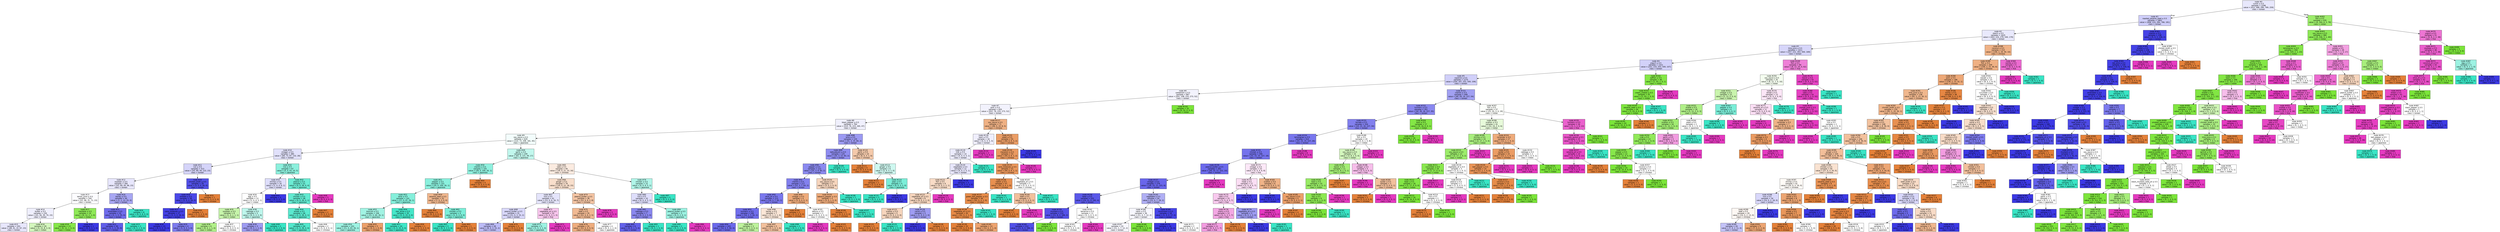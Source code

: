 digraph Tree {
node [shape=box, style="filled", color="black", fontname="helvetica"] ;
edge [fontname="helvetica"] ;
0 [label=<node &#35;0<br/>cumin &le; 0.5<br/>samples = 2298<br/>value = [412, 568, 290, 769, 259]<br/>class = korean>, fillcolor="#e8e8fc"] ;
1 [label=<node &#35;1<br/>roasted_sesame_seed &le; 0.5<br/>samples = 1863<br/>value = [408, 224, 284, 766, 181]<br/>class = korean>, fillcolor="#cfcef9"] ;
0 -> 1 [labeldistance=2.5, labelangle=45, headlabel="True"] ;
2 [label=<node &#35;2<br/>starch &le; 0.5<br/>samples = 1625<br/>value = [403, 224, 279, 540, 179]<br/>class = korean>, fillcolor="#e9e9fc"] ;
1 -> 2 ;
3 [label=<node &#35;3<br/>lime_juice &le; 0.5<br/>samples = 1411<br/>value = [257, 222, 263, 500, 169]<br/>class = korean>, fillcolor="#d7d6fa"] ;
2 -> 3 ;
4 [label=<node &#35;4<br/>yogurt &le; 0.5<br/>samples = 1321<br/>value = [251, 210, 253, 500, 107]<br/>class = korean>, fillcolor="#d2d1f9"] ;
3 -> 4 ;
5 [label=<node &#35;5<br/>cayenne &le; 0.5<br/>samples = 1275<br/>value = [250, 167, 252, 500, 106]<br/>class = korean>, fillcolor="#d0cff9"] ;
4 -> 5 ;
6 [label=<node &#35;6<br/>cardamom &le; 0.5<br/>samples = 867<br/>value = [201, 108, 233, 273, 52]<br/>class = korean>, fillcolor="#f3f3fd"] ;
5 -> 6 ;
7 [label=<node &#35;7<br/>pork &le; 0.5<br/>samples = 835<br/>value = [201, 76, 233, 273, 52]<br/>class = korean>, fillcolor="#f2f2fd"] ;
6 -> 7 ;
8 [label=<node &#35;8<br/>black_pepper &le; 0.5<br/>samples = 764<br/>value = [153, 76, 223, 265, 47]<br/>class = korean>, fillcolor="#f0f0fd"] ;
7 -> 8 ;
9 [label=<node &#35;9<br/>soy_sauce &le; 0.5<br/>samples = 629<br/>value = [122, 73, 208, 181, 45]<br/>class = japanese>, fillcolor="#f3fdfc"] ;
8 -> 9 ;
10 [label=<node &#35;10<br/>vinegar &le; 0.5<br/>samples = 380<br/>value = [60, 73, 87, 132, 28]<br/>class = korean>, fillcolor="#e1e1fb"] ;
9 -> 10 ;
11 [label=<node &#35;11<br/>nut &le; 0.5<br/>samples = 313<br/>value = [55, 69, 44, 122, 23]<br/>class = korean>, fillcolor="#d5d4f9"] ;
10 -> 11 ;
12 [label=<node &#35;12<br/>soybean &le; 0.5<br/>samples = 284<br/>value = [52, 69, 44, 96, 23]<br/>class = korean>, fillcolor="#e7e6fc"] ;
11 -> 12 ;
13 [label=<node &#35;13<br/>lemon_juice &le; 0.5<br/>samples = 244<br/>value = [51, 68, 31, 71, 23]<br/>class = korean>, fillcolor="#fcfcff"] ;
12 -> 13 ;
14 [label=<node &#35;14<br/>butter &le; 0.5<br/>samples = 230<br/>value = [51, 56, 30, 70, 23]<br/>class = korean>, fillcolor="#efeffd"] ;
13 -> 14 ;
15 [label=<node &#35;15<br/>samples = 201<br/>value = [48, 41, 22, 67, 23]<br/>class = korean>, fillcolor="#e7e6fc"] ;
14 -> 15 ;
16 [label=<node &#35;16<br/>samples = 29<br/>value = [3, 15, 8, 3, 0]<br/>class = indian>, fillcolor="#d3f6bd"] ;
14 -> 16 ;
17 [label=<node &#35;17<br/>mackerel &le; 0.5<br/>samples = 14<br/>value = [0, 12, 1, 1, 0]<br/>class = indian>, fillcolor="#8fe957"] ;
13 -> 17 ;
18 [label=<node &#35;18<br/>samples = 13<br/>value = [0, 12, 1, 0, 0]<br/>class = indian>, fillcolor="#86e749"] ;
17 -> 18 ;
19 [label=<node &#35;19<br/>samples = 1<br/>value = [0, 0, 0, 1, 0]<br/>class = korean>, fillcolor="#3c39e5"] ;
17 -> 19 ;
20 [label=<node &#35;20<br/>barley &le; 0.5<br/>samples = 40<br/>value = [1, 1, 13, 25, 0]<br/>class = korean>, fillcolor="#a8a7f3"] ;
12 -> 20 ;
21 [label=<node &#35;21<br/>enokidake &le; 0.5<br/>samples = 32<br/>value = [1, 1, 5, 25, 0]<br/>class = korean>, fillcolor="#6f6cec"] ;
20 -> 21 ;
22 [label=<node &#35;22<br/>samples = 30<br/>value = [1, 1, 3, 25, 0]<br/>class = korean>, fillcolor="#605eea"] ;
21 -> 22 ;
23 [label=<node &#35;23<br/>samples = 2<br/>value = [0, 0, 2, 0, 0]<br/>class = japanese>, fillcolor="#39e5c5"] ;
21 -> 23 ;
24 [label=<node &#35;24<br/>samples = 8<br/>value = [0, 0, 8, 0, 0]<br/>class = japanese>, fillcolor="#39e5c5"] ;
20 -> 24 ;
25 [label=<node &#35;25<br/>chicken_broth &le; 0.5<br/>samples = 29<br/>value = [3, 0, 0, 26, 0]<br/>class = korean>, fillcolor="#5250e8"] ;
11 -> 25 ;
26 [label=<node &#35;26<br/>shiitake &le; 0.5<br/>samples = 28<br/>value = [2, 0, 0, 26, 0]<br/>class = korean>, fillcolor="#4b48e7"] ;
25 -> 26 ;
27 [label=<node &#35;27<br/>cane_molasses &le; 0.5<br/>samples = 27<br/>value = [1, 0, 0, 26, 0]<br/>class = korean>, fillcolor="#4441e6"] ;
26 -> 27 ;
28 [label=<node &#35;28<br/>samples = 23<br/>value = [0, 0, 0, 23, 0]<br/>class = korean>, fillcolor="#3c39e5"] ;
27 -> 28 ;
29 [label=<node &#35;29<br/>samples = 4<br/>value = [1, 0, 0, 3, 0]<br/>class = korean>, fillcolor="#7d7bee"] ;
27 -> 29 ;
30 [label=<node &#35;30<br/>samples = 1<br/>value = [1, 0, 0, 0, 0]<br/>class = chinese>, fillcolor="#e58139"] ;
26 -> 30 ;
31 [label=<node &#35;31<br/>samples = 1<br/>value = [1, 0, 0, 0, 0]<br/>class = chinese>, fillcolor="#e58139"] ;
25 -> 31 ;
32 [label=<node &#35;32<br/>rice &le; 0.5<br/>samples = 67<br/>value = [5, 4, 43, 10, 5]<br/>class = japanese>, fillcolor="#8cf0dd"] ;
10 -> 32 ;
33 [label=<node &#35;33<br/>shrimp &le; 0.5<br/>samples = 16<br/>value = [1, 4, 4, 6, 1]<br/>class = korean>, fillcolor="#dedefb"] ;
32 -> 33 ;
34 [label=<node &#35;34<br/>egg &le; 0.5<br/>samples = 13<br/>value = [1, 4, 4, 3, 1]<br/>class = indian>, fillcolor="#ffffff"] ;
33 -> 34 ;
35 [label=<node &#35;35<br/>soybean &le; 0.5<br/>samples = 8<br/>value = [1, 4, 1, 1, 1]<br/>class = indian>, fillcolor="#c6f4aa"] ;
34 -> 35 ;
36 [label=<node &#35;36<br/>samples = 6<br/>value = [0, 4, 1, 1, 0]<br/>class = indian>, fillcolor="#b0ef88"] ;
35 -> 36 ;
37 [label=<node &#35;37<br/>samples = 2<br/>value = [1, 0, 0, 0, 1]<br/>class = chinese>, fillcolor="#ffffff"] ;
35 -> 37 ;
38 [label=<node &#35;38<br/>cabbage &le; 0.5<br/>samples = 5<br/>value = [0, 0, 3, 2, 0]<br/>class = japanese>, fillcolor="#bdf6ec"] ;
34 -> 38 ;
39 [label=<node &#35;39<br/>samples = 3<br/>value = [0, 0, 1, 2, 0]<br/>class = korean>, fillcolor="#9e9cf2"] ;
38 -> 39 ;
40 [label=<node &#35;40<br/>samples = 2<br/>value = [0, 0, 2, 0, 0]<br/>class = japanese>, fillcolor="#39e5c5"] ;
38 -> 40 ;
41 [label=<node &#35;41<br/>samples = 3<br/>value = [0, 0, 0, 3, 0]<br/>class = korean>, fillcolor="#3c39e5"] ;
33 -> 41 ;
42 [label=<node &#35;42<br/>peanut &le; 0.5<br/>samples = 51<br/>value = [4, 0, 39, 4, 4]<br/>class = japanese>, fillcolor="#6cecd4"] ;
32 -> 42 ;
43 [label=<node &#35;43<br/>chicken &le; 0.5<br/>samples = 48<br/>value = [4, 0, 39, 4, 1]<br/>class = japanese>, fillcolor="#62ead1"] ;
42 -> 43 ;
44 [label=<node &#35;44<br/>wheat &le; 0.5<br/>samples = 46<br/>value = [2, 0, 39, 4, 1]<br/>class = japanese>, fillcolor="#5ae9cf"] ;
43 -> 44 ;
45 [label=<node &#35;45<br/>samples = 44<br/>value = [1, 0, 39, 4, 0]<br/>class = japanese>, fillcolor="#52e8cc"] ;
44 -> 45 ;
46 [label=<node &#35;46<br/>samples = 2<br/>value = [1, 0, 0, 0, 1]<br/>class = chinese>, fillcolor="#ffffff"] ;
44 -> 46 ;
47 [label=<node &#35;47<br/>samples = 2<br/>value = [2, 0, 0, 0, 0]<br/>class = chinese>, fillcolor="#e58139"] ;
43 -> 47 ;
48 [label=<node &#35;48<br/>samples = 3<br/>value = [0, 0, 0, 0, 3]<br/>class = thai>, fillcolor="#e539c0"] ;
42 -> 48 ;
49 [label=<node &#35;49<br/>garlic &le; 0.5<br/>samples = 249<br/>value = [62, 0, 121, 49, 17]<br/>class = japanese>, fillcolor="#c1f7ed"] ;
9 -> 49 ;
50 [label=<node &#35;50<br/>cilantro &le; 0.5<br/>samples = 155<br/>value = [28, 0, 100, 26, 1]<br/>class = japanese>, fillcolor="#8ff0de"] ;
49 -> 50 ;
51 [label=<node &#35;51<br/>pepper &le; 0.5<br/>samples = 151<br/>value = [24, 0, 100, 26, 1]<br/>class = japanese>, fillcolor="#8af0dd"] ;
50 -> 51 ;
52 [label=<node &#35;52<br/>wine &le; 0.5<br/>samples = 141<br/>value = [17, 0, 97, 26, 1]<br/>class = japanese>, fillcolor="#85efdb"] ;
51 -> 52 ;
53 [label=<node &#35;53<br/>broccoli &le; 0.5<br/>samples = 106<br/>value = [15, 0, 64, 26, 1]<br/>class = japanese>, fillcolor="#a1f3e3"] ;
52 -> 53 ;
54 [label=<node &#35;54<br/>samples = 101<br/>value = [11, 0, 63, 26, 1]<br/>class = japanese>, fillcolor="#9df2e2"] ;
53 -> 54 ;
55 [label=<node &#35;55<br/>samples = 5<br/>value = [4, 0, 1, 0, 0]<br/>class = chinese>, fillcolor="#eca06a"] ;
53 -> 55 ;
56 [label=<node &#35;56<br/>star_anise &le; 0.5<br/>samples = 35<br/>value = [2, 0, 33, 0, 0]<br/>class = japanese>, fillcolor="#45e7c9"] ;
52 -> 56 ;
57 [label=<node &#35;57<br/>samples = 34<br/>value = [1, 0, 33, 0, 0]<br/>class = japanese>, fillcolor="#3fe6c7"] ;
56 -> 57 ;
58 [label=<node &#35;58<br/>samples = 1<br/>value = [1, 0, 0, 0, 0]<br/>class = chinese>, fillcolor="#e58139"] ;
56 -> 58 ;
59 [label=<node &#35;59<br/>sesame_seed &le; 0.5<br/>samples = 10<br/>value = [7, 0, 3, 0, 0]<br/>class = chinese>, fillcolor="#f0b78e"] ;
51 -> 59 ;
60 [label=<node &#35;60<br/>samples = 6<br/>value = [6, 0, 0, 0, 0]<br/>class = chinese>, fillcolor="#e58139"] ;
59 -> 60 ;
61 [label=<node &#35;61<br/>chicken &le; 0.5<br/>samples = 4<br/>value = [1, 0, 3, 0, 0]<br/>class = japanese>, fillcolor="#7beed8"] ;
59 -> 61 ;
62 [label=<node &#35;62<br/>samples = 3<br/>value = [0, 0, 3, 0, 0]<br/>class = japanese>, fillcolor="#39e5c5"] ;
61 -> 62 ;
63 [label=<node &#35;63<br/>samples = 1<br/>value = [1, 0, 0, 0, 0]<br/>class = chinese>, fillcolor="#e58139"] ;
61 -> 63 ;
64 [label=<node &#35;64<br/>samples = 4<br/>value = [4, 0, 0, 0, 0]<br/>class = chinese>, fillcolor="#e58139"] ;
50 -> 64 ;
65 [label=<node &#35;65<br/>sake &le; 0.5<br/>samples = 94<br/>value = [34, 0, 21, 23, 16]<br/>class = chinese>, fillcolor="#fbebe0"] ;
49 -> 65 ;
66 [label=<node &#35;66<br/>ginger &le; 0.5<br/>samples = 79<br/>value = [34, 0, 12, 18, 15]<br/>class = chinese>, fillcolor="#f8decb"] ;
65 -> 66 ;
67 [label=<node &#35;67<br/>rice &le; 0.5<br/>samples = 41<br/>value = [12, 0, 6, 16, 7]<br/>class = korean>, fillcolor="#e4e4fb"] ;
66 -> 67 ;
68 [label=<node &#35;68<br/>peanut_butter &le; 0.5<br/>samples = 31<br/>value = [11, 0, 3, 15, 2]<br/>class = korean>, fillcolor="#d8d7fa"] ;
67 -> 68 ;
69 [label=<node &#35;69<br/>samples = 28<br/>value = [8, 0, 3, 15, 2]<br/>class = korean>, fillcolor="#bbbaf6"] ;
68 -> 69 ;
70 [label=<node &#35;70<br/>samples = 3<br/>value = [3, 0, 0, 0, 0]<br/>class = chinese>, fillcolor="#e58139"] ;
68 -> 70 ;
71 [label=<node &#35;71<br/>vegetable_oil &le; 0.5<br/>samples = 10<br/>value = [1, 0, 3, 1, 5]<br/>class = thai>, fillcolor="#f8c6ed"] ;
67 -> 71 ;
72 [label=<node &#35;72<br/>samples = 5<br/>value = [1, 0, 3, 1, 0]<br/>class = japanese>, fillcolor="#9cf2e2"] ;
71 -> 72 ;
73 [label=<node &#35;73<br/>samples = 5<br/>value = [0, 0, 0, 0, 5]<br/>class = thai>, fillcolor="#e539c0"] ;
71 -> 73 ;
74 [label=<node &#35;74<br/>peanut_butter &le; 0.5<br/>samples = 38<br/>value = [22, 0, 6, 2, 8]<br/>class = chinese>, fillcolor="#f3c4a3"] ;
66 -> 74 ;
75 [label=<node &#35;75<br/>beef &le; 0.5<br/>samples = 35<br/>value = [22, 0, 6, 2, 5]<br/>class = chinese>, fillcolor="#f1b992"] ;
74 -> 75 ;
76 [label=<node &#35;76<br/>samples = 31<br/>value = [22, 0, 4, 0, 5]<br/>class = chinese>, fillcolor="#eead7e"] ;
75 -> 76 ;
77 [label=<node &#35;77<br/>samples = 4<br/>value = [0, 0, 2, 2, 0]<br/>class = japanese>, fillcolor="#ffffff"] ;
75 -> 77 ;
78 [label=<node &#35;78<br/>samples = 3<br/>value = [0, 0, 0, 0, 3]<br/>class = thai>, fillcolor="#e539c0"] ;
74 -> 78 ;
79 [label=<node &#35;79<br/>chicken &le; 0.5<br/>samples = 15<br/>value = [0, 0, 9, 5, 1]<br/>class = japanese>, fillcolor="#b0f5e8"] ;
65 -> 79 ;
80 [label=<node &#35;80<br/>rice &le; 0.5<br/>samples = 10<br/>value = [0, 0, 4, 5, 1]<br/>class = korean>, fillcolor="#dedefb"] ;
79 -> 80 ;
81 [label=<node &#35;81<br/>cabbage &le; 0.5<br/>samples = 7<br/>value = [0, 0, 2, 5, 0]<br/>class = korean>, fillcolor="#8a88ef"] ;
80 -> 81 ;
82 [label=<node &#35;82<br/>samples = 6<br/>value = [0, 0, 1, 5, 0]<br/>class = korean>, fillcolor="#6361ea"] ;
81 -> 82 ;
83 [label=<node &#35;83<br/>samples = 1<br/>value = [0, 0, 1, 0, 0]<br/>class = japanese>, fillcolor="#39e5c5"] ;
81 -> 83 ;
84 [label=<node &#35;84<br/>peanut_butter &le; 0.5<br/>samples = 3<br/>value = [0, 0, 2, 0, 1]<br/>class = japanese>, fillcolor="#9cf2e2"] ;
80 -> 84 ;
85 [label=<node &#35;85<br/>samples = 2<br/>value = [0, 0, 2, 0, 0]<br/>class = japanese>, fillcolor="#39e5c5"] ;
84 -> 85 ;
86 [label=<node &#35;86<br/>samples = 1<br/>value = [0, 0, 0, 0, 1]<br/>class = thai>, fillcolor="#e539c0"] ;
84 -> 86 ;
87 [label=<node &#35;87<br/>samples = 5<br/>value = [0, 0, 5, 0, 0]<br/>class = japanese>, fillcolor="#39e5c5"] ;
79 -> 87 ;
88 [label=<node &#35;88<br/>wine &le; 0.5<br/>samples = 135<br/>value = [31, 3, 15, 84, 2]<br/>class = korean>, fillcolor="#9c9af2"] ;
8 -> 88 ;
89 [label=<node &#35;89<br/>katsuobushi &le; 0.5<br/>samples = 125<br/>value = [25, 3, 12, 83, 2]<br/>class = korean>, fillcolor="#8e8cf0"] ;
88 -> 89 ;
90 [label=<node &#35;90<br/>pepper &le; 0.5<br/>samples = 122<br/>value = [25, 3, 9, 83, 2]<br/>class = korean>, fillcolor="#8a89ef"] ;
89 -> 90 ;
91 [label=<node &#35;91<br/>cilantro &le; 0.5<br/>samples = 117<br/>value = [22, 3, 7, 83, 2]<br/>class = korean>, fillcolor="#8280ee"] ;
90 -> 91 ;
92 [label=<node &#35;92<br/>olive_oil &le; 0.5<br/>samples = 113<br/>value = [19, 3, 7, 83, 1]<br/>class = korean>, fillcolor="#7a78ed"] ;
91 -> 92 ;
93 [label=<node &#35;93<br/>turmeric &le; 0.5<br/>samples = 106<br/>value = [16, 2, 5, 82, 1]<br/>class = korean>, fillcolor="#706eec"] ;
92 -> 93 ;
94 [label=<node &#35;94<br/>samples = 103<br/>value = [16, 0, 5, 82, 0]<br/>class = korean>, fillcolor="#6b69eb"] ;
93 -> 94 ;
95 [label=<node &#35;95<br/>samples = 3<br/>value = [0, 2, 0, 0, 1]<br/>class = indian>, fillcolor="#bdf29c"] ;
93 -> 95 ;
96 [label=<node &#35;96<br/>barley &le; 0.5<br/>samples = 7<br/>value = [3, 1, 2, 1, 0]<br/>class = chinese>, fillcolor="#fae6d7"] ;
92 -> 96 ;
97 [label=<node &#35;97<br/>samples = 5<br/>value = [3, 1, 0, 1, 0]<br/>class = chinese>, fillcolor="#f2c09c"] ;
96 -> 97 ;
98 [label=<node &#35;98<br/>samples = 2<br/>value = [0, 0, 2, 0, 0]<br/>class = japanese>, fillcolor="#39e5c5"] ;
96 -> 98 ;
99 [label=<node &#35;99<br/>vinegar &le; 0.5<br/>samples = 4<br/>value = [3, 0, 0, 0, 1]<br/>class = chinese>, fillcolor="#eeab7b"] ;
91 -> 99 ;
100 [label=<node &#35;100<br/>samples = 2<br/>value = [2, 0, 0, 0, 0]<br/>class = chinese>, fillcolor="#e58139"] ;
99 -> 100 ;
101 [label=<node &#35;101<br/>lettuce &le; 0.5<br/>samples = 2<br/>value = [1, 0, 0, 0, 1]<br/>class = chinese>, fillcolor="#ffffff"] ;
99 -> 101 ;
102 [label=<node &#35;102<br/>samples = 1<br/>value = [0, 0, 0, 0, 1]<br/>class = thai>, fillcolor="#e539c0"] ;
101 -> 102 ;
103 [label=<node &#35;103<br/>samples = 1<br/>value = [1, 0, 0, 0, 0]<br/>class = chinese>, fillcolor="#e58139"] ;
101 -> 103 ;
104 [label=<node &#35;104<br/>soy_sauce &le; 0.5<br/>samples = 5<br/>value = [3, 0, 2, 0, 0]<br/>class = chinese>, fillcolor="#f6d5bd"] ;
90 -> 104 ;
105 [label=<node &#35;105<br/>tabasco_pepper &le; 0.5<br/>samples = 4<br/>value = [3, 0, 1, 0, 0]<br/>class = chinese>, fillcolor="#eeab7b"] ;
104 -> 105 ;
106 [label=<node &#35;106<br/>samples = 3<br/>value = [3, 0, 0, 0, 0]<br/>class = chinese>, fillcolor="#e58139"] ;
105 -> 106 ;
107 [label=<node &#35;107<br/>samples = 1<br/>value = [0, 0, 1, 0, 0]<br/>class = japanese>, fillcolor="#39e5c5"] ;
105 -> 107 ;
108 [label=<node &#35;108<br/>samples = 1<br/>value = [0, 0, 1, 0, 0]<br/>class = japanese>, fillcolor="#39e5c5"] ;
104 -> 108 ;
109 [label=<node &#35;109<br/>samples = 3<br/>value = [0, 0, 3, 0, 0]<br/>class = japanese>, fillcolor="#39e5c5"] ;
89 -> 109 ;
110 [label=<node &#35;110<br/>garlic &le; 0.5<br/>samples = 10<br/>value = [6, 0, 3, 1, 0]<br/>class = chinese>, fillcolor="#f4c9aa"] ;
88 -> 110 ;
111 [label=<node &#35;111<br/>samples = 4<br/>value = [4, 0, 0, 0, 0]<br/>class = chinese>, fillcolor="#e58139"] ;
110 -> 111 ;
112 [label=<node &#35;112<br/>ginger &le; 0.5<br/>samples = 6<br/>value = [2, 0, 3, 1, 0]<br/>class = japanese>, fillcolor="#cef8f0"] ;
110 -> 112 ;
113 [label=<node &#35;113<br/>samples = 2<br/>value = [2, 0, 0, 0, 0]<br/>class = chinese>, fillcolor="#e58139"] ;
112 -> 113 ;
114 [label=<node &#35;114<br/>pear &le; 0.5<br/>samples = 4<br/>value = [0, 0, 3, 1, 0]<br/>class = japanese>, fillcolor="#7beed8"] ;
112 -> 114 ;
115 [label=<node &#35;115<br/>samples = 3<br/>value = [0, 0, 3, 0, 0]<br/>class = japanese>, fillcolor="#39e5c5"] ;
114 -> 115 ;
116 [label=<node &#35;116<br/>samples = 1<br/>value = [0, 0, 0, 1, 0]<br/>class = korean>, fillcolor="#3c39e5"] ;
114 -> 116 ;
117 [label=<node &#35;117<br/>soy_sauce &le; 0.5<br/>samples = 71<br/>value = [48, 0, 10, 8, 5]<br/>class = chinese>, fillcolor="#efb184"] ;
7 -> 117 ;
118 [label=<node &#35;118<br/>basil &le; 0.5<br/>samples = 16<br/>value = [4, 0, 4, 5, 3]<br/>class = korean>, fillcolor="#efeefd"] ;
117 -> 118 ;
119 [label=<node &#35;119<br/>milk &le; 0.5<br/>samples = 14<br/>value = [4, 0, 4, 5, 1]<br/>class = korean>, fillcolor="#ebebfc"] ;
118 -> 119 ;
120 [label=<node &#35;120<br/>vegetable &le; 0.5<br/>samples = 12<br/>value = [4, 0, 2, 5, 1]<br/>class = korean>, fillcolor="#e7e6fc"] ;
119 -> 120 ;
121 [label=<node &#35;121<br/>fish &le; 0.5<br/>samples = 9<br/>value = [4, 0, 2, 2, 1]<br/>class = chinese>, fillcolor="#f8dbc6"] ;
120 -> 121 ;
122 [label=<node &#35;122<br/>vegetable_oil &le; 0.5<br/>samples = 8<br/>value = [4, 0, 2, 2, 0]<br/>class = chinese>, fillcolor="#f6d5bd"] ;
121 -> 122 ;
123 [label=<node &#35;123<br/>scallion &le; 0.5<br/>samples = 5<br/>value = [3, 0, 2, 0, 0]<br/>class = chinese>, fillcolor="#f6d5bd"] ;
122 -> 123 ;
124 [label=<node &#35;124<br/>samples = 3<br/>value = [3, 0, 0, 0, 0]<br/>class = chinese>, fillcolor="#e58139"] ;
123 -> 124 ;
125 [label=<node &#35;125<br/>samples = 2<br/>value = [0, 0, 2, 0, 0]<br/>class = japanese>, fillcolor="#39e5c5"] ;
123 -> 125 ;
126 [label=<node &#35;126<br/>carrot &le; 0.5<br/>samples = 3<br/>value = [1, 0, 0, 2, 0]<br/>class = korean>, fillcolor="#9e9cf2"] ;
122 -> 126 ;
127 [label=<node &#35;127<br/>samples = 2<br/>value = [0, 0, 0, 2, 0]<br/>class = korean>, fillcolor="#3c39e5"] ;
126 -> 127 ;
128 [label=<node &#35;128<br/>samples = 1<br/>value = [1, 0, 0, 0, 0]<br/>class = chinese>, fillcolor="#e58139"] ;
126 -> 128 ;
129 [label=<node &#35;129<br/>samples = 1<br/>value = [0, 0, 0, 0, 1]<br/>class = thai>, fillcolor="#e539c0"] ;
121 -> 129 ;
130 [label=<node &#35;130<br/>samples = 3<br/>value = [0, 0, 0, 3, 0]<br/>class = korean>, fillcolor="#3c39e5"] ;
120 -> 130 ;
131 [label=<node &#35;131<br/>samples = 2<br/>value = [0, 0, 2, 0, 0]<br/>class = japanese>, fillcolor="#39e5c5"] ;
119 -> 131 ;
132 [label=<node &#35;132<br/>samples = 2<br/>value = [0, 0, 0, 0, 2]<br/>class = thai>, fillcolor="#e539c0"] ;
118 -> 132 ;
133 [label=<node &#35;133<br/>yeast &le; 0.5<br/>samples = 55<br/>value = [44, 0, 6, 3, 2]<br/>class = chinese>, fillcolor="#eb9d65"] ;
117 -> 133 ;
134 [label=<node &#35;134<br/>macaroni &le; 0.5<br/>samples = 53<br/>value = [44, 0, 6, 1, 2]<br/>class = chinese>, fillcolor="#ea995f"] ;
133 -> 134 ;
135 [label=<node &#35;135<br/>cane_molasses &le; 0.5<br/>samples = 52<br/>value = [44, 0, 6, 1, 1]<br/>class = chinese>, fillcolor="#ea975b"] ;
134 -> 135 ;
136 [label=<node &#35;136<br/>radish &le; 0.5<br/>samples = 47<br/>value = [42, 0, 4, 1, 0]<br/>class = chinese>, fillcolor="#e89050"] ;
135 -> 136 ;
137 [label=<node &#35;137<br/>green_bell_pepper &le; 0.5<br/>samples = 46<br/>value = [42, 0, 3, 1, 0]<br/>class = chinese>, fillcolor="#e78d4b"] ;
136 -> 137 ;
138 [label=<node &#35;138<br/>vegetable_oil &le; 0.5<br/>samples = 45<br/>value = [42, 0, 2, 1, 0]<br/>class = chinese>, fillcolor="#e78a47"] ;
137 -> 138 ;
139 [label=<node &#35;139<br/>samples = 32<br/>value = [32, 0, 0, 0, 0]<br/>class = chinese>, fillcolor="#e58139"] ;
138 -> 139 ;
140 [label=<node &#35;140<br/>samples = 13<br/>value = [10, 0, 2, 1, 0]<br/>class = chinese>, fillcolor="#eca36f"] ;
138 -> 140 ;
141 [label=<node &#35;141<br/>samples = 1<br/>value = [0, 0, 1, 0, 0]<br/>class = japanese>, fillcolor="#39e5c5"] ;
137 -> 141 ;
142 [label=<node &#35;142<br/>samples = 1<br/>value = [0, 0, 1, 0, 0]<br/>class = japanese>, fillcolor="#39e5c5"] ;
136 -> 142 ;
143 [label=<node &#35;143<br/>vegetable_oil &le; 0.5<br/>samples = 5<br/>value = [2, 0, 2, 0, 1]<br/>class = chinese>, fillcolor="#ffffff"] ;
135 -> 143 ;
144 [label=<node &#35;144<br/>beef &le; 0.5<br/>samples = 3<br/>value = [2, 0, 0, 0, 1]<br/>class = chinese>, fillcolor="#f2c09c"] ;
143 -> 144 ;
145 [label=<node &#35;145<br/>samples = 2<br/>value = [2, 0, 0, 0, 0]<br/>class = chinese>, fillcolor="#e58139"] ;
144 -> 145 ;
146 [label=<node &#35;146<br/>samples = 1<br/>value = [0, 0, 0, 0, 1]<br/>class = thai>, fillcolor="#e539c0"] ;
144 -> 146 ;
147 [label=<node &#35;147<br/>samples = 2<br/>value = [0, 0, 2, 0, 0]<br/>class = japanese>, fillcolor="#39e5c5"] ;
143 -> 147 ;
148 [label=<node &#35;148<br/>samples = 1<br/>value = [0, 0, 0, 0, 1]<br/>class = thai>, fillcolor="#e539c0"] ;
134 -> 148 ;
149 [label=<node &#35;149<br/>samples = 2<br/>value = [0, 0, 0, 2, 0]<br/>class = korean>, fillcolor="#3c39e5"] ;
133 -> 149 ;
150 [label=<node &#35;150<br/>samples = 32<br/>value = [0, 32, 0, 0, 0]<br/>class = indian>, fillcolor="#7be539"] ;
6 -> 150 ;
151 [label=<node &#35;151<br/>cilantro &le; 0.5<br/>samples = 408<br/>value = [49, 59, 19, 227, 54]<br/>class = korean>, fillcolor="#a1a0f2"] ;
5 -> 151 ;
152 [label=<node &#35;152<br/>turmeric &le; 0.5<br/>samples = 351<br/>value = [34, 39, 16, 227, 35]<br/>class = korean>, fillcolor="#8a88ef"] ;
151 -> 152 ;
153 [label=<node &#35;153<br/>tomato &le; 0.5<br/>samples = 334<br/>value = [34, 23, 16, 227, 34]<br/>class = korean>, fillcolor="#8280ee"] ;
152 -> 153 ;
154 [label=<node &#35;154<br/>lemongrass &le; 0.5<br/>samples = 314<br/>value = [31, 15, 15, 227, 26]<br/>class = korean>, fillcolor="#7876ed"] ;
153 -> 154 ;
155 [label=<node &#35;155<br/>chicken &le; 0.5<br/>samples = 306<br/>value = [31, 15, 15, 227, 18]<br/>class = korean>, fillcolor="#7472ec"] ;
154 -> 155 ;
156 [label=<node &#35;156<br/>peanut_butter &le; 0.5<br/>samples = 283<br/>value = [26, 15, 11, 221, 10]<br/>class = korean>, fillcolor="#6b69eb"] ;
155 -> 156 ;
157 [label=<node &#35;157<br/>vinegar &le; 0.5<br/>samples = 279<br/>value = [26, 15, 11, 221, 6]<br/>class = korean>, fillcolor="#6966eb"] ;
156 -> 157 ;
158 [label=<node &#35;158<br/>bean &le; 0.5<br/>samples = 225<br/>value = [14, 11, 4, 192, 4]<br/>class = korean>, fillcolor="#5a58e9"] ;
157 -> 158 ;
159 [label=<node &#35;159<br/>mustard &le; 0.5<br/>samples = 214<br/>value = [11, 8, 4, 189, 2]<br/>class = korean>, fillcolor="#5451e8"] ;
158 -> 159 ;
160 [label=<node &#35;160<br/>samples = 212<br/>value = [11, 6, 4, 189, 2]<br/>class = korean>, fillcolor="#5250e8"] ;
159 -> 160 ;
161 [label=<node &#35;161<br/>samples = 2<br/>value = [0, 2, 0, 0, 0]<br/>class = indian>, fillcolor="#7be539"] ;
159 -> 161 ;
162 [label=<node &#35;162<br/>tamarind &le; 0.5<br/>samples = 11<br/>value = [3, 3, 0, 3, 2]<br/>class = chinese>, fillcolor="#ffffff"] ;
158 -> 162 ;
163 [label=<node &#35;163<br/>samples = 9<br/>value = [3, 3, 0, 3, 0]<br/>class = chinese>, fillcolor="#ffffff"] ;
162 -> 163 ;
164 [label=<node &#35;164<br/>samples = 2<br/>value = [0, 0, 0, 0, 2]<br/>class = thai>, fillcolor="#e539c0"] ;
162 -> 164 ;
165 [label=<node &#35;165<br/>vegetable &le; 0.5<br/>samples = 54<br/>value = [12, 4, 7, 29, 2]<br/>class = korean>, fillcolor="#b0aff4"] ;
157 -> 165 ;
166 [label=<node &#35;166<br/>raisin &le; 0.5<br/>samples = 36<br/>value = [11, 4, 7, 12, 2]<br/>class = korean>, fillcolor="#f7f7fe"] ;
165 -> 166 ;
167 [label=<node &#35;167<br/>samples = 33<br/>value = [11, 1, 7, 12, 2]<br/>class = korean>, fillcolor="#f6f6fe"] ;
166 -> 167 ;
168 [label=<node &#35;168<br/>samples = 3<br/>value = [0, 3, 0, 0, 0]<br/>class = indian>, fillcolor="#7be539"] ;
166 -> 168 ;
169 [label=<node &#35;169<br/>mushroom &le; 0.5<br/>samples = 18<br/>value = [1, 0, 0, 17, 0]<br/>class = korean>, fillcolor="#4745e7"] ;
165 -> 169 ;
170 [label=<node &#35;170<br/>samples = 16<br/>value = [0, 0, 0, 16, 0]<br/>class = korean>, fillcolor="#3c39e5"] ;
169 -> 170 ;
171 [label=<node &#35;171<br/>samples = 2<br/>value = [1, 0, 0, 1, 0]<br/>class = chinese>, fillcolor="#ffffff"] ;
169 -> 171 ;
172 [label=<node &#35;172<br/>samples = 4<br/>value = [0, 0, 0, 0, 4]<br/>class = thai>, fillcolor="#e539c0"] ;
156 -> 172 ;
173 [label=<node &#35;173<br/>vinegar &le; 0.5<br/>samples = 23<br/>value = [5, 0, 4, 6, 8]<br/>class = thai>, fillcolor="#fce8f8"] ;
155 -> 173 ;
174 [label=<node &#35;174<br/>meat &le; 0.5<br/>samples = 17<br/>value = [1, 0, 4, 5, 7]<br/>class = thai>, fillcolor="#fbdef4"] ;
173 -> 174 ;
175 [label=<node &#35;175<br/>sake &le; 0.5<br/>samples = 15<br/>value = [1, 0, 4, 3, 7]<br/>class = thai>, fillcolor="#f8c9ee"] ;
174 -> 175 ;
176 [label=<node &#35;176<br/>sherry &le; 0.5<br/>samples = 12<br/>value = [1, 0, 3, 1, 7]<br/>class = thai>, fillcolor="#f3a7e3"] ;
175 -> 176 ;
177 [label=<node &#35;177<br/>samples = 11<br/>value = [0, 0, 3, 1, 7]<br/>class = thai>, fillcolor="#f29ce0"] ;
176 -> 177 ;
178 [label=<node &#35;178<br/>samples = 1<br/>value = [1, 0, 0, 0, 0]<br/>class = chinese>, fillcolor="#e58139"] ;
176 -> 178 ;
179 [label=<node &#35;179<br/>vegetable_oil &le; 0.5<br/>samples = 3<br/>value = [0, 0, 1, 2, 0]<br/>class = korean>, fillcolor="#9e9cf2"] ;
175 -> 179 ;
180 [label=<node &#35;180<br/>samples = 2<br/>value = [0, 0, 0, 2, 0]<br/>class = korean>, fillcolor="#3c39e5"] ;
179 -> 180 ;
181 [label=<node &#35;181<br/>samples = 1<br/>value = [0, 0, 1, 0, 0]<br/>class = japanese>, fillcolor="#39e5c5"] ;
179 -> 181 ;
182 [label=<node &#35;182<br/>samples = 2<br/>value = [0, 0, 0, 2, 0]<br/>class = korean>, fillcolor="#3c39e5"] ;
174 -> 182 ;
183 [label=<node &#35;183<br/>scallion &le; 0.5<br/>samples = 6<br/>value = [4, 0, 0, 1, 1]<br/>class = chinese>, fillcolor="#efb388"] ;
173 -> 183 ;
184 [label=<node &#35;184<br/>samples = 1<br/>value = [0, 0, 0, 1, 0]<br/>class = korean>, fillcolor="#3c39e5"] ;
183 -> 184 ;
185 [label=<node &#35;185<br/>soy_sauce &le; 0.5<br/>samples = 5<br/>value = [4, 0, 0, 0, 1]<br/>class = chinese>, fillcolor="#eca06a"] ;
183 -> 185 ;
186 [label=<node &#35;186<br/>samples = 1<br/>value = [0, 0, 0, 0, 1]<br/>class = thai>, fillcolor="#e539c0"] ;
185 -> 186 ;
187 [label=<node &#35;187<br/>samples = 4<br/>value = [4, 0, 0, 0, 0]<br/>class = chinese>, fillcolor="#e58139"] ;
185 -> 187 ;
188 [label=<node &#35;188<br/>samples = 8<br/>value = [0, 0, 0, 0, 8]<br/>class = thai>, fillcolor="#e539c0"] ;
154 -> 188 ;
189 [label=<node &#35;189<br/>fish &le; 0.5<br/>samples = 20<br/>value = [3, 8, 1, 0, 8]<br/>class = indian>, fillcolor="#ffffff"] ;
153 -> 189 ;
190 [label=<node &#35;190<br/>soy_sauce &le; 0.5<br/>samples = 16<br/>value = [3, 8, 1, 0, 4]<br/>class = indian>, fillcolor="#d3f6bd"] ;
189 -> 190 ;
191 [label=<node &#35;191<br/>bacon &le; 0.5<br/>samples = 11<br/>value = [1, 8, 1, 0, 1]<br/>class = indian>, fillcolor="#a3ed74"] ;
190 -> 191 ;
192 [label=<node &#35;192<br/>basil &le; 0.5<br/>samples = 10<br/>value = [0, 8, 1, 0, 1]<br/>class = indian>, fillcolor="#98eb65"] ;
191 -> 192 ;
193 [label=<node &#35;193<br/>bay &le; 0.5<br/>samples = 9<br/>value = [0, 8, 1, 0, 0]<br/>class = indian>, fillcolor="#8ce852"] ;
192 -> 193 ;
194 [label=<node &#35;194<br/>samples = 8<br/>value = [0, 8, 0, 0, 0]<br/>class = indian>, fillcolor="#7be539"] ;
193 -> 194 ;
195 [label=<node &#35;195<br/>samples = 1<br/>value = [0, 0, 1, 0, 0]<br/>class = japanese>, fillcolor="#39e5c5"] ;
193 -> 195 ;
196 [label=<node &#35;196<br/>samples = 1<br/>value = [0, 0, 0, 0, 1]<br/>class = thai>, fillcolor="#e539c0"] ;
192 -> 196 ;
197 [label=<node &#35;197<br/>samples = 1<br/>value = [1, 0, 0, 0, 0]<br/>class = chinese>, fillcolor="#e58139"] ;
191 -> 197 ;
198 [label=<node &#35;198<br/>vinegar &le; 0.5<br/>samples = 5<br/>value = [2, 0, 0, 0, 3]<br/>class = thai>, fillcolor="#f6bdea"] ;
190 -> 198 ;
199 [label=<node &#35;199<br/>samples = 2<br/>value = [0, 0, 0, 0, 2]<br/>class = thai>, fillcolor="#e539c0"] ;
198 -> 199 ;
200 [label=<node &#35;200<br/>oyster &le; 0.5<br/>samples = 3<br/>value = [2, 0, 0, 0, 1]<br/>class = chinese>, fillcolor="#f2c09c"] ;
198 -> 200 ;
201 [label=<node &#35;201<br/>samples = 2<br/>value = [2, 0, 0, 0, 0]<br/>class = chinese>, fillcolor="#e58139"] ;
200 -> 201 ;
202 [label=<node &#35;202<br/>samples = 1<br/>value = [0, 0, 0, 0, 1]<br/>class = thai>, fillcolor="#e539c0"] ;
200 -> 202 ;
203 [label=<node &#35;203<br/>samples = 4<br/>value = [0, 0, 0, 0, 4]<br/>class = thai>, fillcolor="#e539c0"] ;
189 -> 203 ;
204 [label=<node &#35;204<br/>basil &le; 0.5<br/>samples = 17<br/>value = [0, 16, 0, 0, 1]<br/>class = indian>, fillcolor="#83e745"] ;
152 -> 204 ;
205 [label=<node &#35;205<br/>samples = 16<br/>value = [0, 16, 0, 0, 0]<br/>class = indian>, fillcolor="#7be539"] ;
204 -> 205 ;
206 [label=<node &#35;206<br/>samples = 1<br/>value = [0, 0, 0, 0, 1]<br/>class = thai>, fillcolor="#e539c0"] ;
204 -> 206 ;
207 [label=<node &#35;207<br/>fish &le; 0.5<br/>samples = 57<br/>value = [15, 20, 3, 0, 19]<br/>class = indian>, fillcolor="#fcfefa"] ;
151 -> 207 ;
208 [label=<node &#35;208<br/>scallion &le; 0.5<br/>samples = 41<br/>value = [14, 19, 2, 0, 6]<br/>class = indian>, fillcolor="#e7fada"] ;
207 -> 208 ;
209 [label=<node &#35;209<br/>shrimp &le; 0.5<br/>samples = 24<br/>value = [2, 17, 1, 0, 4]<br/>class = indian>, fillcolor="#a9ee7e"] ;
208 -> 209 ;
210 [label=<node &#35;210<br/>soy_sauce &le; 0.5<br/>samples = 22<br/>value = [2, 17, 1, 0, 2]<br/>class = indian>, fillcolor="#9cec6a"] ;
209 -> 210 ;
211 [label=<node &#35;211<br/>cucumber &le; 0.5<br/>samples = 19<br/>value = [1, 17, 0, 0, 1]<br/>class = indian>, fillcolor="#8ae84f"] ;
210 -> 211 ;
212 [label=<node &#35;212<br/>bean &le; 0.5<br/>samples = 18<br/>value = [1, 17, 0, 0, 0]<br/>class = indian>, fillcolor="#83e745"] ;
211 -> 212 ;
213 [label=<node &#35;213<br/>samples = 16<br/>value = [0, 16, 0, 0, 0]<br/>class = indian>, fillcolor="#7be539"] ;
212 -> 213 ;
214 [label=<node &#35;214<br/>rice &le; 0.5<br/>samples = 2<br/>value = [1, 1, 0, 0, 0]<br/>class = chinese>, fillcolor="#ffffff"] ;
212 -> 214 ;
215 [label=<node &#35;215<br/>samples = 1<br/>value = [1, 0, 0, 0, 0]<br/>class = chinese>, fillcolor="#e58139"] ;
214 -> 215 ;
216 [label=<node &#35;216<br/>samples = 1<br/>value = [0, 1, 0, 0, 0]<br/>class = indian>, fillcolor="#7be539"] ;
214 -> 216 ;
217 [label=<node &#35;217<br/>samples = 1<br/>value = [0, 0, 0, 0, 1]<br/>class = thai>, fillcolor="#e539c0"] ;
211 -> 217 ;
218 [label=<node &#35;218<br/>vegetable_oil &le; 0.5<br/>samples = 3<br/>value = [1, 0, 1, 0, 1]<br/>class = chinese>, fillcolor="#ffffff"] ;
210 -> 218 ;
219 [label=<node &#35;219<br/>peanut &le; 0.5<br/>samples = 2<br/>value = [1, 0, 0, 0, 1]<br/>class = chinese>, fillcolor="#ffffff"] ;
218 -> 219 ;
220 [label=<node &#35;220<br/>samples = 1<br/>value = [0, 0, 0, 0, 1]<br/>class = thai>, fillcolor="#e539c0"] ;
219 -> 220 ;
221 [label=<node &#35;221<br/>samples = 1<br/>value = [1, 0, 0, 0, 0]<br/>class = chinese>, fillcolor="#e58139"] ;
219 -> 221 ;
222 [label=<node &#35;222<br/>samples = 1<br/>value = [0, 0, 1, 0, 0]<br/>class = japanese>, fillcolor="#39e5c5"] ;
218 -> 222 ;
223 [label=<node &#35;223<br/>samples = 2<br/>value = [0, 0, 0, 0, 2]<br/>class = thai>, fillcolor="#e539c0"] ;
209 -> 223 ;
224 [label=<node &#35;224<br/>coriander &le; 0.5<br/>samples = 17<br/>value = [12, 2, 1, 0, 2]<br/>class = chinese>, fillcolor="#eeab7b"] ;
208 -> 224 ;
225 [label=<node &#35;225<br/>oyster &le; 0.5<br/>samples = 15<br/>value = [12, 1, 1, 0, 1]<br/>class = chinese>, fillcolor="#eb9c63"] ;
224 -> 225 ;
226 [label=<node &#35;226<br/>bell_pepper &le; 0.5<br/>samples = 14<br/>value = [12, 1, 1, 0, 0]<br/>class = chinese>, fillcolor="#e99457"] ;
225 -> 226 ;
227 [label=<node &#35;227<br/>coconut &le; 0.5<br/>samples = 13<br/>value = [12, 1, 0, 0, 0]<br/>class = chinese>, fillcolor="#e78c49"] ;
226 -> 227 ;
228 [label=<node &#35;228<br/>samples = 12<br/>value = [12, 0, 0, 0, 0]<br/>class = chinese>, fillcolor="#e58139"] ;
227 -> 228 ;
229 [label=<node &#35;229<br/>samples = 1<br/>value = [0, 1, 0, 0, 0]<br/>class = indian>, fillcolor="#7be539"] ;
227 -> 229 ;
230 [label=<node &#35;230<br/>samples = 1<br/>value = [0, 0, 1, 0, 0]<br/>class = japanese>, fillcolor="#39e5c5"] ;
226 -> 230 ;
231 [label=<node &#35;231<br/>samples = 1<br/>value = [0, 0, 0, 0, 1]<br/>class = thai>, fillcolor="#e539c0"] ;
225 -> 231 ;
232 [label=<node &#35;232<br/>cabbage &le; 0.5<br/>samples = 2<br/>value = [0, 1, 0, 0, 1]<br/>class = indian>, fillcolor="#ffffff"] ;
224 -> 232 ;
233 [label=<node &#35;233<br/>samples = 1<br/>value = [0, 0, 0, 0, 1]<br/>class = thai>, fillcolor="#e539c0"] ;
232 -> 233 ;
234 [label=<node &#35;234<br/>samples = 1<br/>value = [0, 1, 0, 0, 0]<br/>class = indian>, fillcolor="#7be539"] ;
232 -> 234 ;
235 [label=<node &#35;235<br/>turmeric &le; 0.5<br/>samples = 16<br/>value = [1, 1, 1, 0, 13]<br/>class = thai>, fillcolor="#ea61cd"] ;
207 -> 235 ;
236 [label=<node &#35;236<br/>brussels_sprout &le; 0.5<br/>samples = 15<br/>value = [1, 0, 1, 0, 13]<br/>class = thai>, fillcolor="#e955c9"] ;
235 -> 236 ;
237 [label=<node &#35;237<br/>sesame_oil &le; 0.5<br/>samples = 14<br/>value = [1, 0, 0, 0, 13]<br/>class = thai>, fillcolor="#e748c5"] ;
236 -> 237 ;
238 [label=<node &#35;238<br/>samples = 13<br/>value = [0, 0, 0, 0, 13]<br/>class = thai>, fillcolor="#e539c0"] ;
237 -> 238 ;
239 [label=<node &#35;239<br/>samples = 1<br/>value = [1, 0, 0, 0, 0]<br/>class = chinese>, fillcolor="#e58139"] ;
237 -> 239 ;
240 [label=<node &#35;240<br/>samples = 1<br/>value = [0, 0, 1, 0, 0]<br/>class = japanese>, fillcolor="#39e5c5"] ;
236 -> 240 ;
241 [label=<node &#35;241<br/>samples = 1<br/>value = [0, 1, 0, 0, 0]<br/>class = indian>, fillcolor="#7be539"] ;
235 -> 241 ;
242 [label=<node &#35;242<br/>saffron &le; 0.5<br/>samples = 46<br/>value = [1, 43, 1, 0, 1]<br/>class = indian>, fillcolor="#84e746"] ;
4 -> 242 ;
243 [label=<node &#35;243<br/>cream_cheese &le; 0.5<br/>samples = 45<br/>value = [1, 43, 1, 0, 0]<br/>class = indian>, fillcolor="#81e642"] ;
242 -> 243 ;
244 [label=<node &#35;244<br/>sesame_seed &le; 0.5<br/>samples = 44<br/>value = [1, 43, 0, 0, 0]<br/>class = indian>, fillcolor="#7ee63e"] ;
243 -> 244 ;
245 [label=<node &#35;245<br/>samples = 43<br/>value = [0, 43, 0, 0, 0]<br/>class = indian>, fillcolor="#7be539"] ;
244 -> 245 ;
246 [label=<node &#35;246<br/>samples = 1<br/>value = [1, 0, 0, 0, 0]<br/>class = chinese>, fillcolor="#e58139"] ;
244 -> 246 ;
247 [label=<node &#35;247<br/>samples = 1<br/>value = [0, 0, 1, 0, 0]<br/>class = japanese>, fillcolor="#39e5c5"] ;
243 -> 247 ;
248 [label=<node &#35;248<br/>samples = 1<br/>value = [0, 0, 0, 0, 1]<br/>class = thai>, fillcolor="#e539c0"] ;
242 -> 248 ;
249 [label=<node &#35;249<br/>fish &le; 0.5<br/>samples = 90<br/>value = [6, 12, 10, 0, 62]<br/>class = thai>, fillcolor="#ee80d7"] ;
3 -> 249 ;
250 [label=<node &#35;250<br/>soy_sauce &le; 0.5<br/>samples = 35<br/>value = [6, 12, 7, 0, 10]<br/>class = indian>, fillcolor="#f4fdef"] ;
249 -> 250 ;
251 [label=<node &#35;251<br/>vinegar &le; 0.5<br/>samples = 22<br/>value = [1, 12, 5, 0, 4]<br/>class = indian>, fillcolor="#c9f4ad"] ;
250 -> 251 ;
252 [label=<node &#35;252<br/>shallot &le; 0.5<br/>samples = 18<br/>value = [1, 12, 2, 0, 3]<br/>class = indian>, fillcolor="#b0ef88"] ;
251 -> 252 ;
253 [label=<node &#35;253<br/>scallion &le; 0.5<br/>samples = 16<br/>value = [1, 12, 1, 0, 2]<br/>class = indian>, fillcolor="#a1ec72"] ;
252 -> 253 ;
254 [label=<node &#35;254<br/>crab &le; 0.5<br/>samples = 13<br/>value = [1, 11, 1, 0, 0]<br/>class = indian>, fillcolor="#91e95a"] ;
253 -> 254 ;
255 [label=<node &#35;255<br/>pepper &le; 0.5<br/>samples = 12<br/>value = [1, 11, 0, 0, 0]<br/>class = indian>, fillcolor="#87e74b"] ;
254 -> 255 ;
256 [label=<node &#35;256<br/>samples = 10<br/>value = [0, 10, 0, 0, 0]<br/>class = indian>, fillcolor="#7be539"] ;
255 -> 256 ;
257 [label=<node &#35;257<br/>coconut &le; 0.5<br/>samples = 2<br/>value = [1, 1, 0, 0, 0]<br/>class = chinese>, fillcolor="#ffffff"] ;
255 -> 257 ;
258 [label=<node &#35;258<br/>samples = 1<br/>value = [1, 0, 0, 0, 0]<br/>class = chinese>, fillcolor="#e58139"] ;
257 -> 258 ;
259 [label=<node &#35;259<br/>samples = 1<br/>value = [0, 1, 0, 0, 0]<br/>class = indian>, fillcolor="#7be539"] ;
257 -> 259 ;
260 [label=<node &#35;260<br/>samples = 1<br/>value = [0, 0, 1, 0, 0]<br/>class = japanese>, fillcolor="#39e5c5"] ;
254 -> 260 ;
261 [label=<node &#35;261<br/>garlic &le; 0.5<br/>samples = 3<br/>value = [0, 1, 0, 0, 2]<br/>class = thai>, fillcolor="#f29ce0"] ;
253 -> 261 ;
262 [label=<node &#35;262<br/>samples = 1<br/>value = [0, 1, 0, 0, 0]<br/>class = indian>, fillcolor="#7be539"] ;
261 -> 262 ;
263 [label=<node &#35;263<br/>samples = 2<br/>value = [0, 0, 0, 0, 2]<br/>class = thai>, fillcolor="#e539c0"] ;
261 -> 263 ;
264 [label=<node &#35;264<br/>yeast &le; 0.5<br/>samples = 2<br/>value = [0, 0, 1, 0, 1]<br/>class = japanese>, fillcolor="#ffffff"] ;
252 -> 264 ;
265 [label=<node &#35;265<br/>samples = 1<br/>value = [0, 0, 1, 0, 0]<br/>class = japanese>, fillcolor="#39e5c5"] ;
264 -> 265 ;
266 [label=<node &#35;266<br/>samples = 1<br/>value = [0, 0, 0, 0, 1]<br/>class = thai>, fillcolor="#e539c0"] ;
264 -> 266 ;
267 [label=<node &#35;267<br/>pepper &le; 0.5<br/>samples = 4<br/>value = [0, 0, 3, 0, 1]<br/>class = japanese>, fillcolor="#7beed8"] ;
251 -> 267 ;
268 [label=<node &#35;268<br/>samples = 3<br/>value = [0, 0, 3, 0, 0]<br/>class = japanese>, fillcolor="#39e5c5"] ;
267 -> 268 ;
269 [label=<node &#35;269<br/>samples = 1<br/>value = [0, 0, 0, 0, 1]<br/>class = thai>, fillcolor="#e539c0"] ;
267 -> 269 ;
270 [label=<node &#35;270<br/>wheat &le; 0.5<br/>samples = 13<br/>value = [5, 0, 2, 0, 6]<br/>class = thai>, fillcolor="#fce6f7"] ;
250 -> 270 ;
271 [label=<node &#35;271<br/>sesame_oil &le; 0.5<br/>samples = 11<br/>value = [5, 0, 0, 0, 6]<br/>class = thai>, fillcolor="#fbdef4"] ;
270 -> 271 ;
272 [label=<node &#35;272<br/>samples = 4<br/>value = [0, 0, 0, 0, 4]<br/>class = thai>, fillcolor="#e539c0"] ;
271 -> 272 ;
273 [label=<node &#35;273<br/>coriander &le; 0.5<br/>samples = 7<br/>value = [5, 0, 0, 0, 2]<br/>class = chinese>, fillcolor="#efb388"] ;
271 -> 273 ;
274 [label=<node &#35;274<br/>cabbage &le; 0.5<br/>samples = 6<br/>value = [5, 0, 0, 0, 1]<br/>class = chinese>, fillcolor="#ea9a61"] ;
273 -> 274 ;
275 [label=<node &#35;275<br/>samples = 5<br/>value = [5, 0, 0, 0, 0]<br/>class = chinese>, fillcolor="#e58139"] ;
274 -> 275 ;
276 [label=<node &#35;276<br/>samples = 1<br/>value = [0, 0, 0, 0, 1]<br/>class = thai>, fillcolor="#e539c0"] ;
274 -> 276 ;
277 [label=<node &#35;277<br/>samples = 1<br/>value = [0, 0, 0, 0, 1]<br/>class = thai>, fillcolor="#e539c0"] ;
273 -> 277 ;
278 [label=<node &#35;278<br/>samples = 2<br/>value = [0, 0, 2, 0, 0]<br/>class = japanese>, fillcolor="#39e5c5"] ;
270 -> 278 ;
279 [label=<node &#35;279<br/>bacon &le; 0.5<br/>samples = 55<br/>value = [0, 0, 3, 0, 52]<br/>class = thai>, fillcolor="#e644c4"] ;
249 -> 279 ;
280 [label=<node &#35;280<br/>sake &le; 0.5<br/>samples = 54<br/>value = [0, 0, 2, 0, 52]<br/>class = thai>, fillcolor="#e641c2"] ;
279 -> 280 ;
281 [label=<node &#35;281<br/>orange_juice &le; 0.5<br/>samples = 53<br/>value = [0, 0, 1, 0, 52]<br/>class = thai>, fillcolor="#e63dc1"] ;
280 -> 281 ;
282 [label=<node &#35;282<br/>samples = 51<br/>value = [0, 0, 0, 0, 51]<br/>class = thai>, fillcolor="#e539c0"] ;
281 -> 282 ;
283 [label=<node &#35;283<br/>rice &le; 0.5<br/>samples = 2<br/>value = [0, 0, 1, 0, 1]<br/>class = japanese>, fillcolor="#ffffff"] ;
281 -> 283 ;
284 [label=<node &#35;284<br/>samples = 1<br/>value = [0, 0, 0, 0, 1]<br/>class = thai>, fillcolor="#e539c0"] ;
283 -> 284 ;
285 [label=<node &#35;285<br/>samples = 1<br/>value = [0, 0, 1, 0, 0]<br/>class = japanese>, fillcolor="#39e5c5"] ;
283 -> 285 ;
286 [label=<node &#35;286<br/>samples = 1<br/>value = [0, 0, 1, 0, 0]<br/>class = japanese>, fillcolor="#39e5c5"] ;
280 -> 286 ;
287 [label=<node &#35;287<br/>samples = 1<br/>value = [0, 0, 1, 0, 0]<br/>class = japanese>, fillcolor="#39e5c5"] ;
279 -> 287 ;
288 [label=<node &#35;288<br/>coconut &le; 0.5<br/>samples = 214<br/>value = [146, 2, 16, 40, 10]<br/>class = chinese>, fillcolor="#efb286"] ;
2 -> 288 ;
289 [label=<node &#35;289<br/>fish &le; 0.5<br/>samples = 209<br/>value = [146, 2, 15, 40, 6]<br/>class = chinese>, fillcolor="#efb083"] ;
288 -> 289 ;
290 [label=<node &#35;290<br/>pork &le; 0.5<br/>samples = 186<br/>value = [138, 2, 13, 32, 1]<br/>class = chinese>, fillcolor="#eda877"] ;
289 -> 290 ;
291 [label=<node &#35;291<br/>lime_juice &le; 0.5<br/>samples = 138<br/>value = [92, 2, 13, 30, 1]<br/>class = chinese>, fillcolor="#f0b78d"] ;
290 -> 291 ;
292 [label=<node &#35;292<br/>chicken_broth &le; 0.5<br/>samples = 135<br/>value = [92, 2, 10, 30, 1]<br/>class = chinese>, fillcolor="#f0b58a"] ;
291 -> 292 ;
293 [label=<node &#35;293<br/>potato &le; 0.5<br/>samples = 108<br/>value = [68, 2, 8, 30, 0]<br/>class = chinese>, fillcolor="#f2c29f"] ;
292 -> 293 ;
294 [label=<node &#35;294<br/>milk &le; 0.5<br/>samples = 106<br/>value = [68, 0, 8, 30, 0]<br/>class = chinese>, fillcolor="#f2c09c"] ;
293 -> 294 ;
295 [label=<node &#35;295<br/>ginger &le; 0.5<br/>samples = 104<br/>value = [68, 0, 6, 30, 0]<br/>class = chinese>, fillcolor="#f2be99"] ;
294 -> 295 ;
296 [label=<node &#35;296<br/>chicken &le; 0.5<br/>samples = 50<br/>value = [27, 0, 3, 20, 0]<br/>class = chinese>, fillcolor="#f9e2d1"] ;
295 -> 296 ;
297 [label=<node &#35;297<br/>shrimp &le; 0.5<br/>samples = 42<br/>value = [20, 0, 3, 19, 0]<br/>class = chinese>, fillcolor="#fefaf6"] ;
296 -> 297 ;
298 [label=<node &#35;298<br/>rice &le; 0.5<br/>samples = 34<br/>value = [14, 0, 2, 18, 0]<br/>class = korean>, fillcolor="#d8d7fa"] ;
297 -> 298 ;
299 [label=<node &#35;299<br/>beef &le; 0.5<br/>samples = 29<br/>value = [14, 0, 2, 13, 0]<br/>class = chinese>, fillcolor="#fdf7f3"] ;
298 -> 299 ;
300 [label=<node &#35;300<br/>samples = 20<br/>value = [7, 0, 2, 11, 0]<br/>class = korean>, fillcolor="#c3c2f7"] ;
299 -> 300 ;
301 [label=<node &#35;301<br/>samples = 9<br/>value = [7, 0, 0, 2, 0]<br/>class = chinese>, fillcolor="#eca572"] ;
299 -> 301 ;
302 [label=<node &#35;302<br/>samples = 5<br/>value = [0, 0, 0, 5, 0]<br/>class = korean>, fillcolor="#3c39e5"] ;
298 -> 302 ;
303 [label=<node &#35;303<br/>carrot &le; 0.5<br/>samples = 8<br/>value = [6, 0, 1, 1, 0]<br/>class = chinese>, fillcolor="#eca572"] ;
297 -> 303 ;
304 [label=<node &#35;304<br/>wheat &le; 0.5<br/>samples = 7<br/>value = [6, 0, 1, 0, 0]<br/>class = chinese>, fillcolor="#e9965a"] ;
303 -> 304 ;
305 [label=<node &#35;305<br/>samples = 5<br/>value = [5, 0, 0, 0, 0]<br/>class = chinese>, fillcolor="#e58139"] ;
304 -> 305 ;
306 [label=<node &#35;306<br/>samples = 2<br/>value = [1, 0, 1, 0, 0]<br/>class = chinese>, fillcolor="#ffffff"] ;
304 -> 306 ;
307 [label=<node &#35;307<br/>samples = 1<br/>value = [0, 0, 0, 1, 0]<br/>class = korean>, fillcolor="#3c39e5"] ;
303 -> 307 ;
308 [label=<node &#35;308<br/>sesame_seed &le; 0.5<br/>samples = 8<br/>value = [7, 0, 0, 1, 0]<br/>class = chinese>, fillcolor="#e99355"] ;
296 -> 308 ;
309 [label=<node &#35;309<br/>samples = 7<br/>value = [7, 0, 0, 0, 0]<br/>class = chinese>, fillcolor="#e58139"] ;
308 -> 309 ;
310 [label=<node &#35;310<br/>samples = 1<br/>value = [0, 0, 0, 1, 0]<br/>class = korean>, fillcolor="#3c39e5"] ;
308 -> 310 ;
311 [label=<node &#35;311<br/>sake &le; 0.5<br/>samples = 54<br/>value = [41, 0, 3, 10, 0]<br/>class = chinese>, fillcolor="#eda674"] ;
295 -> 311 ;
312 [label=<node &#35;312<br/>brown_rice &le; 0.5<br/>samples = 32<br/>value = [29, 0, 1, 2, 0]<br/>class = chinese>, fillcolor="#e88e4d"] ;
311 -> 312 ;
313 [label=<node &#35;313<br/>mackerel &le; 0.5<br/>samples = 31<br/>value = [29, 0, 1, 1, 0]<br/>class = chinese>, fillcolor="#e78946"] ;
312 -> 313 ;
314 [label=<node &#35;314<br/>grape_juice &le; 0.5<br/>samples = 30<br/>value = [29, 0, 1, 0, 0]<br/>class = chinese>, fillcolor="#e68540"] ;
313 -> 314 ;
315 [label=<node &#35;315<br/>samples = 28<br/>value = [28, 0, 0, 0, 0]<br/>class = chinese>, fillcolor="#e58139"] ;
314 -> 315 ;
316 [label=<node &#35;316<br/>samples = 2<br/>value = [1, 0, 1, 0, 0]<br/>class = chinese>, fillcolor="#ffffff"] ;
314 -> 316 ;
317 [label=<node &#35;317<br/>samples = 1<br/>value = [0, 0, 0, 1, 0]<br/>class = korean>, fillcolor="#3c39e5"] ;
313 -> 317 ;
318 [label=<node &#35;318<br/>samples = 1<br/>value = [0, 0, 0, 1, 0]<br/>class = korean>, fillcolor="#3c39e5"] ;
312 -> 318 ;
319 [label=<node &#35;319<br/>beef_broth &le; 0.5<br/>samples = 22<br/>value = [12, 0, 2, 8, 0]<br/>class = chinese>, fillcolor="#f8dbc6"] ;
311 -> 319 ;
320 [label=<node &#35;320<br/>scallion &le; 0.5<br/>samples = 16<br/>value = [6, 0, 2, 8, 0]<br/>class = korean>, fillcolor="#d8d7fa"] ;
319 -> 320 ;
321 [label=<node &#35;321<br/>garlic &le; 0.5<br/>samples = 5<br/>value = [0, 0, 1, 4, 0]<br/>class = korean>, fillcolor="#6d6aec"] ;
320 -> 321 ;
322 [label=<node &#35;322<br/>samples = 2<br/>value = [0, 0, 1, 1, 0]<br/>class = japanese>, fillcolor="#ffffff"] ;
321 -> 322 ;
323 [label=<node &#35;323<br/>samples = 3<br/>value = [0, 0, 0, 3, 0]<br/>class = korean>, fillcolor="#3c39e5"] ;
321 -> 323 ;
324 [label=<node &#35;324<br/>honey &le; 0.5<br/>samples = 11<br/>value = [6, 0, 1, 4, 0]<br/>class = chinese>, fillcolor="#f8dbc6"] ;
320 -> 324 ;
325 [label=<node &#35;325<br/>samples = 9<br/>value = [6, 0, 1, 2, 0]<br/>class = chinese>, fillcolor="#f0b78e"] ;
324 -> 325 ;
326 [label=<node &#35;326<br/>samples = 2<br/>value = [0, 0, 0, 2, 0]<br/>class = korean>, fillcolor="#3c39e5"] ;
324 -> 326 ;
327 [label=<node &#35;327<br/>samples = 6<br/>value = [6, 0, 0, 0, 0]<br/>class = chinese>, fillcolor="#e58139"] ;
319 -> 327 ;
328 [label=<node &#35;328<br/>samples = 2<br/>value = [0, 0, 2, 0, 0]<br/>class = japanese>, fillcolor="#39e5c5"] ;
294 -> 328 ;
329 [label=<node &#35;329<br/>samples = 2<br/>value = [0, 2, 0, 0, 0]<br/>class = indian>, fillcolor="#7be539"] ;
293 -> 329 ;
330 [label=<node &#35;330<br/>onion &le; 0.5<br/>samples = 27<br/>value = [24, 0, 2, 0, 1]<br/>class = chinese>, fillcolor="#e89051"] ;
292 -> 330 ;
331 [label=<node &#35;331<br/>yeast &le; 0.5<br/>samples = 25<br/>value = [24, 0, 0, 0, 1]<br/>class = chinese>, fillcolor="#e68641"] ;
330 -> 331 ;
332 [label=<node &#35;332<br/>samples = 24<br/>value = [24, 0, 0, 0, 0]<br/>class = chinese>, fillcolor="#e58139"] ;
331 -> 332 ;
333 [label=<node &#35;333<br/>samples = 1<br/>value = [0, 0, 0, 0, 1]<br/>class = thai>, fillcolor="#e539c0"] ;
331 -> 333 ;
334 [label=<node &#35;334<br/>samples = 2<br/>value = [0, 0, 2, 0, 0]<br/>class = japanese>, fillcolor="#39e5c5"] ;
330 -> 334 ;
335 [label=<node &#35;335<br/>samples = 3<br/>value = [0, 0, 3, 0, 0]<br/>class = japanese>, fillcolor="#39e5c5"] ;
291 -> 335 ;
336 [label=<node &#35;336<br/>barley &le; 0.5<br/>samples = 48<br/>value = [46, 0, 0, 2, 0]<br/>class = chinese>, fillcolor="#e68642"] ;
290 -> 336 ;
337 [label=<node &#35;337<br/>lettuce &le; 0.5<br/>samples = 47<br/>value = [46, 0, 0, 1, 0]<br/>class = chinese>, fillcolor="#e6843d"] ;
336 -> 337 ;
338 [label=<node &#35;338<br/>samples = 46<br/>value = [46, 0, 0, 0, 0]<br/>class = chinese>, fillcolor="#e58139"] ;
337 -> 338 ;
339 [label=<node &#35;339<br/>samples = 1<br/>value = [0, 0, 0, 1, 0]<br/>class = korean>, fillcolor="#3c39e5"] ;
337 -> 339 ;
340 [label=<node &#35;340<br/>samples = 1<br/>value = [0, 0, 0, 1, 0]<br/>class = korean>, fillcolor="#3c39e5"] ;
336 -> 340 ;
341 [label=<node &#35;341<br/>wasabi &le; 0.5<br/>samples = 23<br/>value = [8, 0, 2, 8, 5]<br/>class = chinese>, fillcolor="#ffffff"] ;
289 -> 341 ;
342 [label=<node &#35;342<br/>cucumber &le; 0.5<br/>samples = 21<br/>value = [8, 0, 0, 8, 5]<br/>class = chinese>, fillcolor="#ffffff"] ;
341 -> 342 ;
343 [label=<node &#35;343<br/>vegetable &le; 0.5<br/>samples = 18<br/>value = [8, 0, 0, 5, 5]<br/>class = chinese>, fillcolor="#f9e2d1"] ;
342 -> 343 ;
344 [label=<node &#35;344<br/>carrot &le; 0.5<br/>samples = 16<br/>value = [8, 0, 0, 3, 5]<br/>class = chinese>, fillcolor="#f8ddc9"] ;
343 -> 344 ;
345 [label=<node &#35;345<br/>cayenne &le; 0.5<br/>samples = 12<br/>value = [7, 0, 0, 0, 5]<br/>class = chinese>, fillcolor="#f8dbc6"] ;
344 -> 345 ;
346 [label=<node &#35;346<br/>pork &le; 0.5<br/>samples = 6<br/>value = [5, 0, 0, 0, 1]<br/>class = chinese>, fillcolor="#ea9a61"] ;
345 -> 346 ;
347 [label=<node &#35;347<br/>samples = 5<br/>value = [5, 0, 0, 0, 0]<br/>class = chinese>, fillcolor="#e58139"] ;
346 -> 347 ;
348 [label=<node &#35;348<br/>samples = 1<br/>value = [0, 0, 0, 0, 1]<br/>class = thai>, fillcolor="#e539c0"] ;
346 -> 348 ;
349 [label=<node &#35;349<br/>ginger &le; 0.5<br/>samples = 6<br/>value = [2, 0, 0, 0, 4]<br/>class = thai>, fillcolor="#f29ce0"] ;
345 -> 349 ;
350 [label=<node &#35;350<br/>samples = 3<br/>value = [0, 0, 0, 0, 3]<br/>class = thai>, fillcolor="#e539c0"] ;
349 -> 350 ;
351 [label=<node &#35;351<br/>chicken &le; 0.5<br/>samples = 3<br/>value = [2, 0, 0, 0, 1]<br/>class = chinese>, fillcolor="#f2c09c"] ;
349 -> 351 ;
352 [label=<node &#35;352<br/>samples = 2<br/>value = [1, 0, 0, 0, 1]<br/>class = chinese>, fillcolor="#ffffff"] ;
351 -> 352 ;
353 [label=<node &#35;353<br/>samples = 1<br/>value = [1, 0, 0, 0, 0]<br/>class = chinese>, fillcolor="#e58139"] ;
351 -> 353 ;
354 [label=<node &#35;354<br/>chicken_broth &le; 0.5<br/>samples = 4<br/>value = [1, 0, 0, 3, 0]<br/>class = korean>, fillcolor="#7d7bee"] ;
344 -> 354 ;
355 [label=<node &#35;355<br/>samples = 3<br/>value = [0, 0, 0, 3, 0]<br/>class = korean>, fillcolor="#3c39e5"] ;
354 -> 355 ;
356 [label=<node &#35;356<br/>samples = 1<br/>value = [1, 0, 0, 0, 0]<br/>class = chinese>, fillcolor="#e58139"] ;
354 -> 356 ;
357 [label=<node &#35;357<br/>samples = 2<br/>value = [0, 0, 0, 2, 0]<br/>class = korean>, fillcolor="#3c39e5"] ;
343 -> 357 ;
358 [label=<node &#35;358<br/>samples = 3<br/>value = [0, 0, 0, 3, 0]<br/>class = korean>, fillcolor="#3c39e5"] ;
342 -> 358 ;
359 [label=<node &#35;359<br/>samples = 2<br/>value = [0, 0, 2, 0, 0]<br/>class = japanese>, fillcolor="#39e5c5"] ;
341 -> 359 ;
360 [label=<node &#35;360<br/>vanilla &le; 0.5<br/>samples = 5<br/>value = [0, 0, 1, 0, 4]<br/>class = thai>, fillcolor="#ec6ad0"] ;
288 -> 360 ;
361 [label=<node &#35;361<br/>samples = 4<br/>value = [0, 0, 0, 0, 4]<br/>class = thai>, fillcolor="#e539c0"] ;
360 -> 361 ;
362 [label=<node &#35;362<br/>samples = 1<br/>value = [0, 0, 1, 0, 0]<br/>class = japanese>, fillcolor="#39e5c5"] ;
360 -> 362 ;
363 [label=<node &#35;363<br/>cilantro &le; 0.5<br/>samples = 238<br/>value = [5, 0, 5, 226, 2]<br/>class = korean>, fillcolor="#4643e6"] ;
1 -> 363 ;
364 [label=<node &#35;364<br/>shallot &le; 0.5<br/>samples = 236<br/>value = [4, 0, 5, 226, 1]<br/>class = korean>, fillcolor="#4442e6"] ;
363 -> 364 ;
365 [label=<node &#35;365<br/>red_wine &le; 0.5<br/>samples = 235<br/>value = [4, 0, 5, 226, 0]<br/>class = korean>, fillcolor="#4441e6"] ;
364 -> 365 ;
366 [label=<node &#35;366<br/>wasabi &le; 0.5<br/>samples = 234<br/>value = [3, 0, 5, 226, 0]<br/>class = korean>, fillcolor="#4340e6"] ;
365 -> 366 ;
367 [label=<node &#35;367<br/>enokidake &le; 0.5<br/>samples = 233<br/>value = [3, 0, 4, 226, 0]<br/>class = korean>, fillcolor="#423fe6"] ;
366 -> 367 ;
368 [label=<node &#35;368<br/>vinegar &le; 0.5<br/>samples = 226<br/>value = [2, 0, 3, 221, 0]<br/>class = korean>, fillcolor="#403de6"] ;
367 -> 368 ;
369 [label=<node &#35;369<br/>starch &le; 0.5<br/>samples = 180<br/>value = [1, 0, 0, 179, 0]<br/>class = korean>, fillcolor="#3d3ae5"] ;
368 -> 369 ;
370 [label=<node &#35;370<br/>samples = 171<br/>value = [0, 0, 0, 171, 0]<br/>class = korean>, fillcolor="#3c39e5"] ;
369 -> 370 ;
371 [label=<node &#35;371<br/>vegetable_oil &le; 0.5<br/>samples = 9<br/>value = [1, 0, 0, 8, 0]<br/>class = korean>, fillcolor="#5452e8"] ;
369 -> 371 ;
372 [label=<node &#35;372<br/>samples = 8<br/>value = [0, 0, 0, 8, 0]<br/>class = korean>, fillcolor="#3c39e5"] ;
371 -> 372 ;
373 [label=<node &#35;373<br/>samples = 1<br/>value = [1, 0, 0, 0, 0]<br/>class = chinese>, fillcolor="#e58139"] ;
371 -> 373 ;
374 [label=<node &#35;374<br/>beef_broth &le; 0.5<br/>samples = 46<br/>value = [1, 0, 3, 42, 0]<br/>class = korean>, fillcolor="#4e4be7"] ;
368 -> 374 ;
375 [label=<node &#35;375<br/>chinese_cabbage &le; 0.5<br/>samples = 45<br/>value = [0, 0, 3, 42, 0]<br/>class = korean>, fillcolor="#4a47e7"] ;
374 -> 375 ;
376 [label=<node &#35;376<br/>mustard &le; 0.5<br/>samples = 43<br/>value = [0, 0, 2, 41, 0]<br/>class = korean>, fillcolor="#4643e6"] ;
375 -> 376 ;
377 [label=<node &#35;377<br/>seaweed &le; 0.5<br/>samples = 40<br/>value = [0, 0, 1, 39, 0]<br/>class = korean>, fillcolor="#413ee6"] ;
376 -> 377 ;
378 [label=<node &#35;378<br/>samples = 34<br/>value = [0, 0, 0, 34, 0]<br/>class = korean>, fillcolor="#3c39e5"] ;
377 -> 378 ;
379 [label=<node &#35;379<br/>vegetable &le; 0.5<br/>samples = 6<br/>value = [0, 0, 1, 5, 0]<br/>class = korean>, fillcolor="#6361ea"] ;
377 -> 379 ;
380 [label=<node &#35;380<br/>samples = 4<br/>value = [0, 0, 0, 4, 0]<br/>class = korean>, fillcolor="#3c39e5"] ;
379 -> 380 ;
381 [label=<node &#35;381<br/>garlic &le; 0.5<br/>samples = 2<br/>value = [0, 0, 1, 1, 0]<br/>class = japanese>, fillcolor="#ffffff"] ;
379 -> 381 ;
382 [label=<node &#35;382<br/>samples = 1<br/>value = [0, 0, 1, 0, 0]<br/>class = japanese>, fillcolor="#39e5c5"] ;
381 -> 382 ;
383 [label=<node &#35;383<br/>samples = 1<br/>value = [0, 0, 0, 1, 0]<br/>class = korean>, fillcolor="#3c39e5"] ;
381 -> 383 ;
384 [label=<node &#35;384<br/>vegetable &le; 0.5<br/>samples = 3<br/>value = [0, 0, 1, 2, 0]<br/>class = korean>, fillcolor="#9e9cf2"] ;
376 -> 384 ;
385 [label=<node &#35;385<br/>samples = 1<br/>value = [0, 0, 1, 0, 0]<br/>class = japanese>, fillcolor="#39e5c5"] ;
384 -> 385 ;
386 [label=<node &#35;386<br/>samples = 2<br/>value = [0, 0, 0, 2, 0]<br/>class = korean>, fillcolor="#3c39e5"] ;
384 -> 386 ;
387 [label=<node &#35;387<br/>soy_sauce &le; 0.5<br/>samples = 2<br/>value = [0, 0, 1, 1, 0]<br/>class = japanese>, fillcolor="#ffffff"] ;
375 -> 387 ;
388 [label=<node &#35;388<br/>samples = 1<br/>value = [0, 0, 1, 0, 0]<br/>class = japanese>, fillcolor="#39e5c5"] ;
387 -> 388 ;
389 [label=<node &#35;389<br/>samples = 1<br/>value = [0, 0, 0, 1, 0]<br/>class = korean>, fillcolor="#3c39e5"] ;
387 -> 389 ;
390 [label=<node &#35;390<br/>samples = 1<br/>value = [1, 0, 0, 0, 0]<br/>class = chinese>, fillcolor="#e58139"] ;
374 -> 390 ;
391 [label=<node &#35;391<br/>sake &le; 0.5<br/>samples = 7<br/>value = [1, 0, 1, 5, 0]<br/>class = korean>, fillcolor="#7d7bee"] ;
367 -> 391 ;
392 [label=<node &#35;392<br/>starch &le; 0.5<br/>samples = 6<br/>value = [1, 0, 0, 5, 0]<br/>class = korean>, fillcolor="#6361ea"] ;
391 -> 392 ;
393 [label=<node &#35;393<br/>samples = 5<br/>value = [0, 0, 0, 5, 0]<br/>class = korean>, fillcolor="#3c39e5"] ;
392 -> 393 ;
394 [label=<node &#35;394<br/>samples = 1<br/>value = [1, 0, 0, 0, 0]<br/>class = chinese>, fillcolor="#e58139"] ;
392 -> 394 ;
395 [label=<node &#35;395<br/>samples = 1<br/>value = [0, 0, 1, 0, 0]<br/>class = japanese>, fillcolor="#39e5c5"] ;
391 -> 395 ;
396 [label=<node &#35;396<br/>samples = 1<br/>value = [0, 0, 1, 0, 0]<br/>class = japanese>, fillcolor="#39e5c5"] ;
366 -> 396 ;
397 [label=<node &#35;397<br/>samples = 1<br/>value = [1, 0, 0, 0, 0]<br/>class = chinese>, fillcolor="#e58139"] ;
365 -> 397 ;
398 [label=<node &#35;398<br/>samples = 1<br/>value = [0, 0, 0, 0, 1]<br/>class = thai>, fillcolor="#e539c0"] ;
364 -> 398 ;
399 [label=<node &#35;399<br/>chicken_broth &le; 0.5<br/>samples = 2<br/>value = [1, 0, 0, 0, 1]<br/>class = chinese>, fillcolor="#ffffff"] ;
363 -> 399 ;
400 [label=<node &#35;400<br/>samples = 1<br/>value = [0, 0, 0, 0, 1]<br/>class = thai>, fillcolor="#e539c0"] ;
399 -> 400 ;
401 [label=<node &#35;401<br/>samples = 1<br/>value = [1, 0, 0, 0, 0]<br/>class = chinese>, fillcolor="#e58139"] ;
399 -> 401 ;
402 [label=<node &#35;402<br/>fish &le; 0.5<br/>samples = 435<br/>value = [4, 344, 6, 3, 78]<br/>class = indian>, fillcolor="#9dec6b"] ;
0 -> 402 [labeldistance=2.5, labelangle=-45, headlabel="False"] ;
403 [label=<node &#35;403<br/>soy_sauce &le; 0.5<br/>samples = 384<br/>value = [4, 336, 3, 1, 40]<br/>class = indian>, fillcolor="#8de955"] ;
402 -> 403 ;
404 [label=<node &#35;404<br/>lemongrass &le; 0.5<br/>samples = 356<br/>value = [1, 329, 2, 1, 23]<br/>class = indian>, fillcolor="#86e749"] ;
403 -> 404 ;
405 [label=<node &#35;405<br/>thyme &le; 0.5<br/>samples = 350<br/>value = [1, 328, 2, 1, 18]<br/>class = indian>, fillcolor="#84e746"] ;
404 -> 405 ;
406 [label=<node &#35;406<br/>basil &le; 0.5<br/>samples = 346<br/>value = [1, 327, 2, 1, 15]<br/>class = indian>, fillcolor="#83e644"] ;
405 -> 406 ;
407 [label=<node &#35;407<br/>shallot &le; 0.5<br/>samples = 341<br/>value = [1, 325, 2, 1, 12]<br/>class = indian>, fillcolor="#81e643"] ;
406 -> 407 ;
408 [label=<node &#35;408<br/>mackerel &le; 0.5<br/>samples = 329<br/>value = [0, 318, 2, 1, 8]<br/>class = indian>, fillcolor="#80e640"] ;
407 -> 408 ;
409 [label=<node &#35;409<br/>smoked_salmon &le; 0.5<br/>samples = 328<br/>value = [0, 318, 1, 1, 8]<br/>class = indian>, fillcolor="#7fe63f"] ;
408 -> 409 ;
410 [label=<node &#35;410<br/>star_anise &le; 0.5<br/>samples = 327<br/>value = [0, 318, 0, 1, 8]<br/>class = indian>, fillcolor="#7fe63f"] ;
409 -> 410 ;
411 [label=<node &#35;411<br/>peanut_butter &le; 0.5<br/>samples = 326<br/>value = [0, 318, 0, 1, 7]<br/>class = indian>, fillcolor="#7ee63e"] ;
410 -> 411 ;
412 [label=<node &#35;412<br/>macaroni &le; 0.5<br/>samples = 322<br/>value = [0, 316, 0, 1, 5]<br/>class = indian>, fillcolor="#7de53d"] ;
411 -> 412 ;
413 [label=<node &#35;413<br/>starch &le; 0.5<br/>samples = 320<br/>value = [0, 315, 0, 1, 4]<br/>class = indian>, fillcolor="#7de53c"] ;
412 -> 413 ;
414 [label=<node &#35;414<br/>beef &le; 0.5<br/>samples = 316<br/>value = [0, 312, 0, 1, 3]<br/>class = indian>, fillcolor="#7de53c"] ;
413 -> 414 ;
415 [label=<node &#35;415<br/>coconut &le; 0.5<br/>samples = 308<br/>value = [0, 305, 0, 0, 3]<br/>class = indian>, fillcolor="#7ce53b"] ;
414 -> 415 ;
416 [label=<node &#35;416<br/>samples = 253<br/>value = [0, 252, 0, 0, 1]<br/>class = indian>, fillcolor="#7ce53a"] ;
415 -> 416 ;
417 [label=<node &#35;417<br/>samples = 55<br/>value = [0, 53, 0, 0, 2]<br/>class = indian>, fillcolor="#80e640"] ;
415 -> 417 ;
418 [label=<node &#35;418<br/>garlic &le; 0.5<br/>samples = 8<br/>value = [0, 7, 0, 1, 0]<br/>class = indian>, fillcolor="#8ee955"] ;
414 -> 418 ;
419 [label=<node &#35;419<br/>samples = 1<br/>value = [0, 0, 0, 1, 0]<br/>class = korean>, fillcolor="#3c39e5"] ;
418 -> 419 ;
420 [label=<node &#35;420<br/>samples = 7<br/>value = [0, 7, 0, 0, 0]<br/>class = indian>, fillcolor="#7be539"] ;
418 -> 420 ;
421 [label=<node &#35;421<br/>garlic &le; 0.5<br/>samples = 4<br/>value = [0, 3, 0, 0, 1]<br/>class = indian>, fillcolor="#a7ee7b"] ;
413 -> 421 ;
422 [label=<node &#35;422<br/>samples = 1<br/>value = [0, 0, 0, 0, 1]<br/>class = thai>, fillcolor="#e539c0"] ;
421 -> 422 ;
423 [label=<node &#35;423<br/>samples = 3<br/>value = [0, 3, 0, 0, 0]<br/>class = indian>, fillcolor="#7be539"] ;
421 -> 423 ;
424 [label=<node &#35;424<br/>black_mustard_seed_oil &le; 0.5<br/>samples = 2<br/>value = [0, 1, 0, 0, 1]<br/>class = indian>, fillcolor="#ffffff"] ;
412 -> 424 ;
425 [label=<node &#35;425<br/>samples = 1<br/>value = [0, 0, 0, 0, 1]<br/>class = thai>, fillcolor="#e539c0"] ;
424 -> 425 ;
426 [label=<node &#35;426<br/>samples = 1<br/>value = [0, 1, 0, 0, 0]<br/>class = indian>, fillcolor="#7be539"] ;
424 -> 426 ;
427 [label=<node &#35;427<br/>wheat &le; 0.5<br/>samples = 4<br/>value = [0, 2, 0, 0, 2]<br/>class = indian>, fillcolor="#ffffff"] ;
411 -> 427 ;
428 [label=<node &#35;428<br/>samples = 2<br/>value = [0, 2, 0, 0, 0]<br/>class = indian>, fillcolor="#7be539"] ;
427 -> 428 ;
429 [label=<node &#35;429<br/>samples = 2<br/>value = [0, 0, 0, 0, 2]<br/>class = thai>, fillcolor="#e539c0"] ;
427 -> 429 ;
430 [label=<node &#35;430<br/>samples = 1<br/>value = [0, 0, 0, 0, 1]<br/>class = thai>, fillcolor="#e539c0"] ;
410 -> 430 ;
431 [label=<node &#35;431<br/>samples = 1<br/>value = [0, 0, 1, 0, 0]<br/>class = japanese>, fillcolor="#39e5c5"] ;
409 -> 431 ;
432 [label=<node &#35;432<br/>samples = 1<br/>value = [0, 0, 1, 0, 0]<br/>class = japanese>, fillcolor="#39e5c5"] ;
408 -> 432 ;
433 [label=<node &#35;433<br/>white_wine &le; 0.5<br/>samples = 12<br/>value = [1, 7, 0, 0, 4]<br/>class = indian>, fillcolor="#cef5b5"] ;
407 -> 433 ;
434 [label=<node &#35;434<br/>chicken_broth &le; 0.5<br/>samples = 10<br/>value = [1, 7, 0, 0, 2]<br/>class = indian>, fillcolor="#acef83"] ;
433 -> 434 ;
435 [label=<node &#35;435<br/>lime_juice &le; 0.5<br/>samples = 9<br/>value = [0, 7, 0, 0, 2]<br/>class = indian>, fillcolor="#a1ec72"] ;
434 -> 435 ;
436 [label=<node &#35;436<br/>apricot &le; 0.5<br/>samples = 8<br/>value = [0, 7, 0, 0, 1]<br/>class = indian>, fillcolor="#8ee955"] ;
435 -> 436 ;
437 [label=<node &#35;437<br/>samples = 6<br/>value = [0, 6, 0, 0, 0]<br/>class = indian>, fillcolor="#7be539"] ;
436 -> 437 ;
438 [label=<node &#35;438<br/>samples = 2<br/>value = [0, 1, 0, 0, 1]<br/>class = indian>, fillcolor="#ffffff"] ;
436 -> 438 ;
439 [label=<node &#35;439<br/>samples = 1<br/>value = [0, 0, 0, 0, 1]<br/>class = thai>, fillcolor="#e539c0"] ;
435 -> 439 ;
440 [label=<node &#35;440<br/>samples = 1<br/>value = [1, 0, 0, 0, 0]<br/>class = chinese>, fillcolor="#e58139"] ;
434 -> 440 ;
441 [label=<node &#35;441<br/>samples = 2<br/>value = [0, 0, 0, 0, 2]<br/>class = thai>, fillcolor="#e539c0"] ;
433 -> 441 ;
442 [label=<node &#35;442<br/>lentil &le; 0.5<br/>samples = 5<br/>value = [0, 2, 0, 0, 3]<br/>class = thai>, fillcolor="#f6bdea"] ;
406 -> 442 ;
443 [label=<node &#35;443<br/>samples = 3<br/>value = [0, 0, 0, 0, 3]<br/>class = thai>, fillcolor="#e539c0"] ;
442 -> 443 ;
444 [label=<node &#35;444<br/>samples = 2<br/>value = [0, 2, 0, 0, 0]<br/>class = indian>, fillcolor="#7be539"] ;
442 -> 444 ;
445 [label=<node &#35;445<br/>garlic &le; 0.5<br/>samples = 4<br/>value = [0, 1, 0, 0, 3]<br/>class = thai>, fillcolor="#ee7bd5"] ;
405 -> 445 ;
446 [label=<node &#35;446<br/>samples = 1<br/>value = [0, 1, 0, 0, 0]<br/>class = indian>, fillcolor="#7be539"] ;
445 -> 446 ;
447 [label=<node &#35;447<br/>samples = 3<br/>value = [0, 0, 0, 0, 3]<br/>class = thai>, fillcolor="#e539c0"] ;
445 -> 447 ;
448 [label=<node &#35;448<br/>lime &le; 0.5<br/>samples = 6<br/>value = [0, 1, 0, 0, 5]<br/>class = thai>, fillcolor="#ea61cd"] ;
404 -> 448 ;
449 [label=<node &#35;449<br/>samples = 4<br/>value = [0, 0, 0, 0, 4]<br/>class = thai>, fillcolor="#e539c0"] ;
448 -> 449 ;
450 [label=<node &#35;450<br/>samples = 2<br/>value = [0, 1, 0, 0, 1]<br/>class = indian>, fillcolor="#ffffff"] ;
448 -> 450 ;
451 [label=<node &#35;451<br/>potato &le; 0.5<br/>samples = 28<br/>value = [3, 7, 1, 0, 17]<br/>class = thai>, fillcolor="#f3a1e1"] ;
403 -> 451 ;
452 [label=<node &#35;452<br/>starch &le; 0.5<br/>samples = 24<br/>value = [2, 4, 1, 0, 17]<br/>class = thai>, fillcolor="#ee7ed6"] ;
451 -> 452 ;
453 [label=<node &#35;453<br/>cod &le; 0.5<br/>samples = 20<br/>value = [0, 4, 0, 0, 16]<br/>class = thai>, fillcolor="#ec6ad0"] ;
452 -> 453 ;
454 [label=<node &#35;454<br/>cauliflower &le; 0.5<br/>samples = 19<br/>value = [0, 3, 0, 0, 16]<br/>class = thai>, fillcolor="#ea5ecc"] ;
453 -> 454 ;
455 [label=<node &#35;455<br/>scallop &le; 0.5<br/>samples = 18<br/>value = [0, 2, 0, 0, 16]<br/>class = thai>, fillcolor="#e852c8"] ;
454 -> 455 ;
456 [label=<node &#35;456<br/>pea &le; 0.5<br/>samples = 16<br/>value = [0, 1, 0, 0, 15]<br/>class = thai>, fillcolor="#e746c4"] ;
455 -> 456 ;
457 [label=<node &#35;457<br/>samples = 14<br/>value = [0, 0, 0, 0, 14]<br/>class = thai>, fillcolor="#e539c0"] ;
456 -> 457 ;
458 [label=<node &#35;458<br/>samples = 2<br/>value = [0, 1, 0, 0, 1]<br/>class = indian>, fillcolor="#ffffff"] ;
456 -> 458 ;
459 [label=<node &#35;459<br/>samples = 2<br/>value = [0, 1, 0, 0, 1]<br/>class = indian>, fillcolor="#ffffff"] ;
455 -> 459 ;
460 [label=<node &#35;460<br/>samples = 1<br/>value = [0, 1, 0, 0, 0]<br/>class = indian>, fillcolor="#7be539"] ;
454 -> 460 ;
461 [label=<node &#35;461<br/>samples = 1<br/>value = [0, 1, 0, 0, 0]<br/>class = indian>, fillcolor="#7be539"] ;
453 -> 461 ;
462 [label=<node &#35;462<br/>ginger &le; 0.5<br/>samples = 4<br/>value = [2, 0, 1, 0, 1]<br/>class = chinese>, fillcolor="#f6d5bd"] ;
452 -> 462 ;
463 [label=<node &#35;463<br/>peanut_butter &le; 0.5<br/>samples = 2<br/>value = [0, 0, 1, 0, 1]<br/>class = japanese>, fillcolor="#ffffff"] ;
462 -> 463 ;
464 [label=<node &#35;464<br/>samples = 1<br/>value = [0, 0, 1, 0, 0]<br/>class = japanese>, fillcolor="#39e5c5"] ;
463 -> 464 ;
465 [label=<node &#35;465<br/>samples = 1<br/>value = [0, 0, 0, 0, 1]<br/>class = thai>, fillcolor="#e539c0"] ;
463 -> 465 ;
466 [label=<node &#35;466<br/>samples = 2<br/>value = [2, 0, 0, 0, 0]<br/>class = chinese>, fillcolor="#e58139"] ;
462 -> 466 ;
467 [label=<node &#35;467<br/>chicken &le; 0.5<br/>samples = 4<br/>value = [1, 3, 0, 0, 0]<br/>class = indian>, fillcolor="#a7ee7b"] ;
451 -> 467 ;
468 [label=<node &#35;468<br/>samples = 3<br/>value = [0, 3, 0, 0, 0]<br/>class = indian>, fillcolor="#7be539"] ;
467 -> 468 ;
469 [label=<node &#35;469<br/>samples = 1<br/>value = [1, 0, 0, 0, 0]<br/>class = chinese>, fillcolor="#e58139"] ;
467 -> 469 ;
470 [label=<node &#35;470<br/>yogurt &le; 0.5<br/>samples = 51<br/>value = [0, 8, 3, 2, 38]<br/>class = thai>, fillcolor="#ed75d3"] ;
402 -> 470 ;
471 [label=<node &#35;471<br/>soybean &le; 0.5<br/>samples = 46<br/>value = [0, 3, 3, 2, 38]<br/>class = thai>, fillcolor="#ea5ecc"] ;
470 -> 471 ;
472 [label=<node &#35;472<br/>coconut_oil &le; 0.5<br/>samples = 43<br/>value = [0, 3, 1, 1, 38]<br/>class = thai>, fillcolor="#e852c8"] ;
471 -> 472 ;
473 [label=<node &#35;473<br/>olive_oil &le; 0.5<br/>samples = 42<br/>value = [0, 2, 1, 1, 38]<br/>class = thai>, fillcolor="#e84dc6"] ;
472 -> 473 ;
474 [label=<node &#35;474<br/>bread &le; 0.5<br/>samples = 41<br/>value = [0, 1, 1, 1, 38]<br/>class = thai>, fillcolor="#e748c5"] ;
473 -> 474 ;
475 [label=<node &#35;475<br/>roasted_peanut &le; 0.5<br/>samples = 39<br/>value = [0, 1, 1, 0, 37]<br/>class = thai>, fillcolor="#e643c3"] ;
474 -> 475 ;
476 [label=<node &#35;476<br/>lemon &le; 0.5<br/>samples = 38<br/>value = [0, 0, 1, 0, 37]<br/>class = thai>, fillcolor="#e63ec2"] ;
475 -> 476 ;
477 [label=<node &#35;477<br/>samples = 36<br/>value = [0, 0, 0, 0, 36]<br/>class = thai>, fillcolor="#e539c0"] ;
476 -> 477 ;
478 [label=<node &#35;478<br/>bell_pepper &le; 0.5<br/>samples = 2<br/>value = [0, 0, 1, 0, 1]<br/>class = japanese>, fillcolor="#ffffff"] ;
476 -> 478 ;
479 [label=<node &#35;479<br/>samples = 1<br/>value = [0, 0, 1, 0, 0]<br/>class = japanese>, fillcolor="#39e5c5"] ;
478 -> 479 ;
480 [label=<node &#35;480<br/>samples = 1<br/>value = [0, 0, 0, 0, 1]<br/>class = thai>, fillcolor="#e539c0"] ;
478 -> 480 ;
481 [label=<node &#35;481<br/>samples = 1<br/>value = [0, 1, 0, 0, 0]<br/>class = indian>, fillcolor="#7be539"] ;
475 -> 481 ;
482 [label=<node &#35;482<br/>black_pepper &le; 0.5<br/>samples = 2<br/>value = [0, 0, 0, 1, 1]<br/>class = korean>, fillcolor="#ffffff"] ;
474 -> 482 ;
483 [label=<node &#35;483<br/>samples = 1<br/>value = [0, 0, 0, 0, 1]<br/>class = thai>, fillcolor="#e539c0"] ;
482 -> 483 ;
484 [label=<node &#35;484<br/>samples = 1<br/>value = [0, 0, 0, 1, 0]<br/>class = korean>, fillcolor="#3c39e5"] ;
482 -> 484 ;
485 [label=<node &#35;485<br/>samples = 1<br/>value = [0, 1, 0, 0, 0]<br/>class = indian>, fillcolor="#7be539"] ;
473 -> 485 ;
486 [label=<node &#35;486<br/>samples = 1<br/>value = [0, 1, 0, 0, 0]<br/>class = indian>, fillcolor="#7be539"] ;
472 -> 486 ;
487 [label=<node &#35;487<br/>egg &le; 0.5<br/>samples = 3<br/>value = [0, 0, 2, 1, 0]<br/>class = japanese>, fillcolor="#9cf2e2"] ;
471 -> 487 ;
488 [label=<node &#35;488<br/>samples = 2<br/>value = [0, 0, 2, 0, 0]<br/>class = japanese>, fillcolor="#39e5c5"] ;
487 -> 488 ;
489 [label=<node &#35;489<br/>samples = 1<br/>value = [0, 0, 0, 1, 0]<br/>class = korean>, fillcolor="#3c39e5"] ;
487 -> 489 ;
490 [label=<node &#35;490<br/>samples = 5<br/>value = [0, 5, 0, 0, 0]<br/>class = indian>, fillcolor="#7be539"] ;
470 -> 490 ;
}